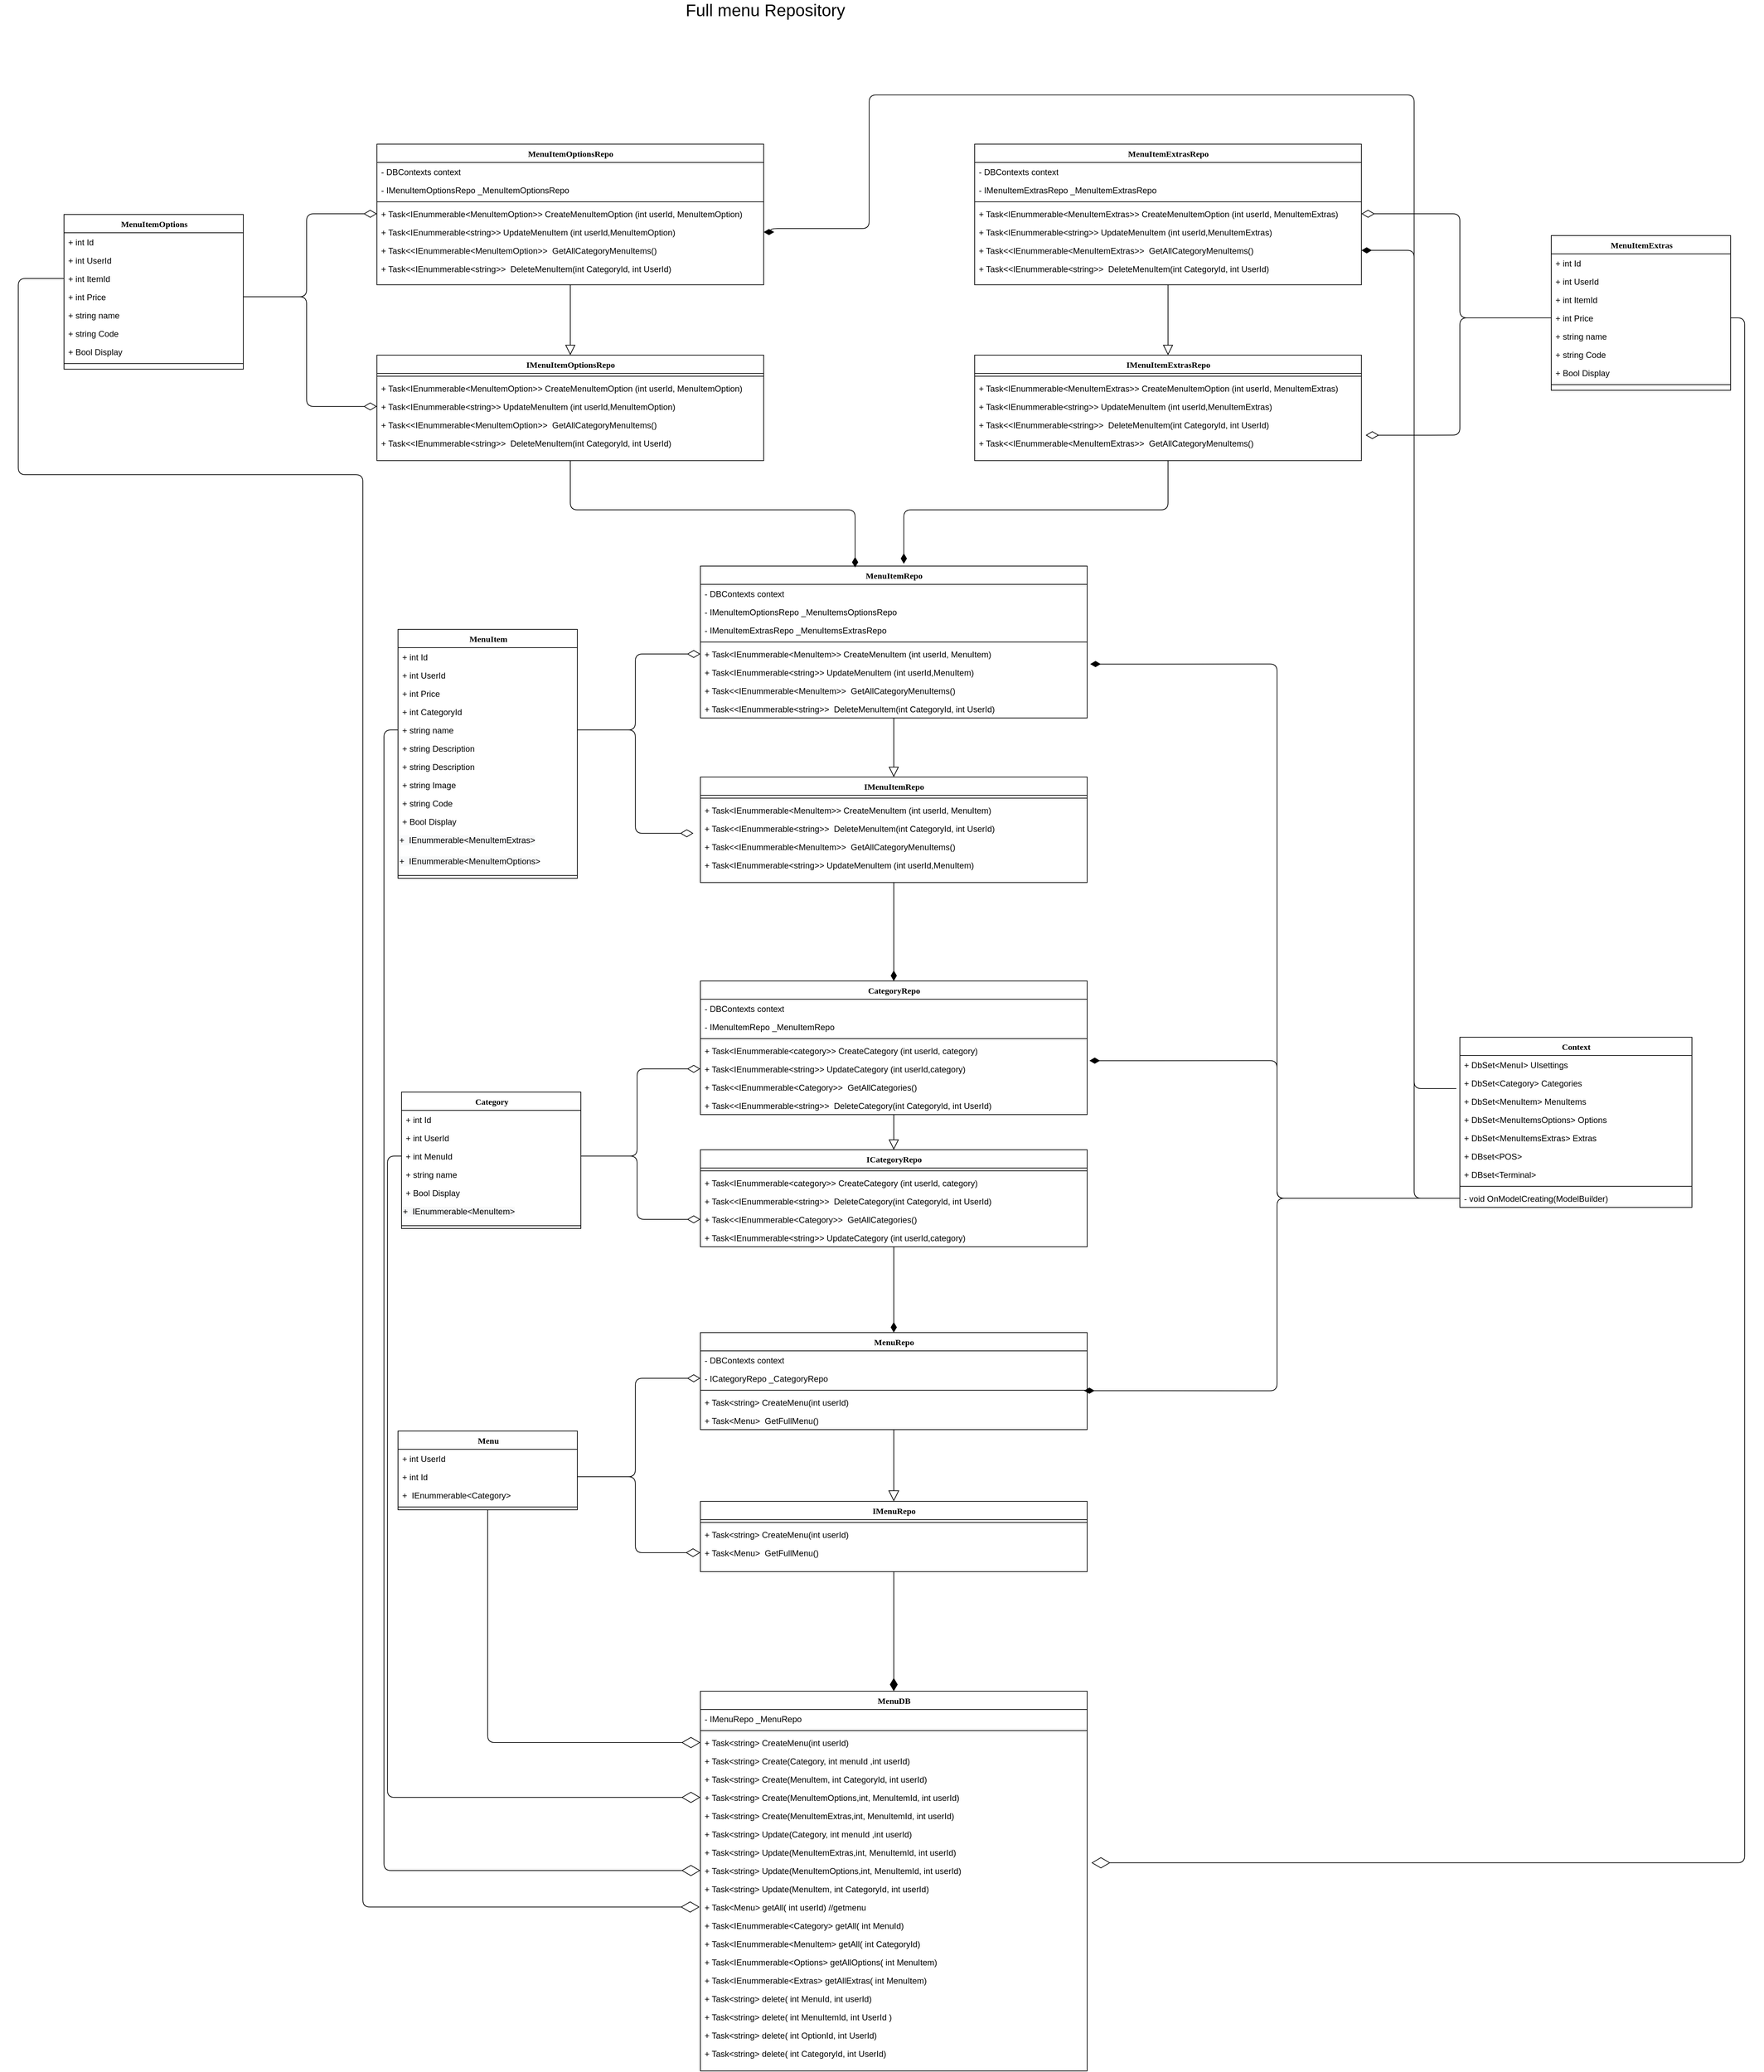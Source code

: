 <mxfile version="14.2.9" type="device"><diagram id="QkI--pBJC4bzssq41QZq" name="Page-1"><mxGraphModel dx="3220" dy="3443" grid="1" gridSize="10" guides="1" tooltips="1" connect="1" arrows="1" fold="1" page="1" pageScale="1" pageWidth="850" pageHeight="1100" math="0" shadow="0"><root><mxCell id="0"/><mxCell id="1" parent="0"/><mxCell id="noM06Llarw8SXuktYtZB-41" value="&lt;font style=&quot;font-size: 24px&quot;&gt;Full menu Repository&lt;br&gt;&lt;/font&gt;" style="text;html=1;strokeColor=none;fillColor=none;align=center;verticalAlign=middle;whiteSpace=wrap;rounded=0;" vertex="1" parent="1"><mxGeometry x="400" y="-2050" width="305" height="20" as="geometry"/></mxCell><mxCell id="noM06Llarw8SXuktYtZB-774" style="edgeStyle=orthogonalEdgeStyle;rounded=0;orthogonalLoop=1;jettySize=auto;html=1;exitX=0.5;exitY=0;exitDx=0;exitDy=0;entryX=0.5;entryY=1;entryDx=0;entryDy=0;startArrow=block;startFill=0;endArrow=none;endFill=0;startSize=13;" edge="1" parent="1" source="noM06Llarw8SXuktYtZB-776" target="noM06Llarw8SXuktYtZB-790"><mxGeometry relative="1" as="geometry"/></mxCell><mxCell id="noM06Llarw8SXuktYtZB-775" style="edgeStyle=orthogonalEdgeStyle;rounded=1;orthogonalLoop=1;jettySize=auto;html=1;exitX=0.5;exitY=1;exitDx=0;exitDy=0;entryX=0.5;entryY=0;entryDx=0;entryDy=0;startArrow=none;startFill=0;startSize=13;endArrow=diamondThin;endFill=1;endSize=16;" edge="1" parent="1" source="noM06Llarw8SXuktYtZB-776" target="noM06Llarw8SXuktYtZB-922"><mxGeometry relative="1" as="geometry"/></mxCell><mxCell id="noM06Llarw8SXuktYtZB-776" value="IMenuRepo" style="swimlane;html=1;fontStyle=1;align=center;verticalAlign=top;childLayout=stackLayout;horizontal=1;startSize=26;horizontalStack=0;resizeParent=1;resizeLast=0;collapsible=1;marginBottom=0;swimlaneFillColor=#ffffff;rounded=0;shadow=0;comic=0;labelBackgroundColor=none;strokeWidth=1;fillColor=none;fontFamily=Verdana;fontSize=12" vertex="1" parent="1"><mxGeometry x="460" y="80" width="550" height="100" as="geometry"/></mxCell><mxCell id="noM06Llarw8SXuktYtZB-777" value="" style="line;html=1;strokeWidth=1;fillColor=none;align=left;verticalAlign=middle;spacingTop=-1;spacingLeft=3;spacingRight=3;rotatable=0;labelPosition=right;points=[];portConstraint=eastwest;" vertex="1" parent="noM06Llarw8SXuktYtZB-776"><mxGeometry y="26" width="550" height="8" as="geometry"/></mxCell><mxCell id="noM06Llarw8SXuktYtZB-778" value="+ Task&amp;lt;string&amp;gt; CreateMenu(int userId)" style="text;html=1;strokeColor=none;fillColor=none;align=left;verticalAlign=top;spacingLeft=4;spacingRight=4;whiteSpace=wrap;overflow=hidden;rotatable=0;points=[[0,0.5],[1,0.5]];portConstraint=eastwest;" vertex="1" parent="noM06Llarw8SXuktYtZB-776"><mxGeometry y="34" width="550" height="26" as="geometry"/></mxCell><mxCell id="noM06Llarw8SXuktYtZB-779" value="+ Task&amp;lt;Menu&amp;gt;&amp;nbsp; GetFullMenu()" style="text;html=1;strokeColor=none;fillColor=none;align=left;verticalAlign=top;spacingLeft=4;spacingRight=4;whiteSpace=wrap;overflow=hidden;rotatable=0;points=[[0,0.5],[1,0.5]];portConstraint=eastwest;" vertex="1" parent="noM06Llarw8SXuktYtZB-776"><mxGeometry y="60" width="550" height="26" as="geometry"/></mxCell><mxCell id="noM06Llarw8SXuktYtZB-780" value="Context" style="swimlane;html=1;fontStyle=1;align=center;verticalAlign=top;childLayout=stackLayout;horizontal=1;startSize=26;horizontalStack=0;resizeParent=1;resizeLast=0;collapsible=1;marginBottom=0;swimlaneFillColor=#ffffff;rounded=0;shadow=0;comic=0;labelBackgroundColor=none;strokeWidth=1;fillColor=none;fontFamily=Verdana;fontSize=12" vertex="1" parent="1"><mxGeometry x="1540" y="-580" width="330" height="242" as="geometry"/></mxCell><mxCell id="noM06Llarw8SXuktYtZB-781" value="+&amp;nbsp;DbSet&amp;lt;MenuI&amp;gt; UIsettings" style="text;html=1;strokeColor=none;fillColor=none;align=left;verticalAlign=top;spacingLeft=4;spacingRight=4;whiteSpace=wrap;overflow=hidden;rotatable=0;points=[[0,0.5],[1,0.5]];portConstraint=eastwest;" vertex="1" parent="noM06Llarw8SXuktYtZB-780"><mxGeometry y="26" width="330" height="26" as="geometry"/></mxCell><mxCell id="noM06Llarw8SXuktYtZB-782" value="+&amp;nbsp;DbSet&amp;lt;Category&amp;gt; Categories" style="text;html=1;strokeColor=none;fillColor=none;align=left;verticalAlign=top;spacingLeft=4;spacingRight=4;whiteSpace=wrap;overflow=hidden;rotatable=0;points=[[0,0.5],[1,0.5]];portConstraint=eastwest;" vertex="1" parent="noM06Llarw8SXuktYtZB-780"><mxGeometry y="52" width="330" height="26" as="geometry"/></mxCell><mxCell id="noM06Llarw8SXuktYtZB-783" value="+&amp;nbsp;DbSet&amp;lt;MenuItem&amp;gt; MenuItems" style="text;html=1;strokeColor=none;fillColor=none;align=left;verticalAlign=top;spacingLeft=4;spacingRight=4;whiteSpace=wrap;overflow=hidden;rotatable=0;points=[[0,0.5],[1,0.5]];portConstraint=eastwest;" vertex="1" parent="noM06Llarw8SXuktYtZB-780"><mxGeometry y="78" width="330" height="26" as="geometry"/></mxCell><mxCell id="noM06Llarw8SXuktYtZB-784" value="+&amp;nbsp;DbSet&amp;lt;MenuItemsOptions&amp;gt; Options" style="text;html=1;strokeColor=none;fillColor=none;align=left;verticalAlign=top;spacingLeft=4;spacingRight=4;whiteSpace=wrap;overflow=hidden;rotatable=0;points=[[0,0.5],[1,0.5]];portConstraint=eastwest;" vertex="1" parent="noM06Llarw8SXuktYtZB-780"><mxGeometry y="104" width="330" height="26" as="geometry"/></mxCell><mxCell id="noM06Llarw8SXuktYtZB-785" value="+&amp;nbsp;DbSet&amp;lt;MenuItemsExtras&amp;gt; Extras" style="text;html=1;strokeColor=none;fillColor=none;align=left;verticalAlign=top;spacingLeft=4;spacingRight=4;whiteSpace=wrap;overflow=hidden;rotatable=0;points=[[0,0.5],[1,0.5]];portConstraint=eastwest;" vertex="1" parent="noM06Llarw8SXuktYtZB-780"><mxGeometry y="130" width="330" height="26" as="geometry"/></mxCell><mxCell id="noM06Llarw8SXuktYtZB-786" value="+ DBset&lt;POS&gt;" style="text;align=left;verticalAlign=top;spacingLeft=4;spacingRight=4;overflow=hidden;rotatable=0;points=[[0,0.5],[1,0.5]];portConstraint=eastwest;rounded=0;shadow=0;html=0;" vertex="1" parent="noM06Llarw8SXuktYtZB-780"><mxGeometry y="156" width="330" height="26" as="geometry"/></mxCell><mxCell id="noM06Llarw8SXuktYtZB-787" value="+ DBset&lt;Terminal&gt;" style="text;align=left;verticalAlign=top;spacingLeft=4;spacingRight=4;overflow=hidden;rotatable=0;points=[[0,0.5],[1,0.5]];portConstraint=eastwest;rounded=0;shadow=0;html=0;" vertex="1" parent="noM06Llarw8SXuktYtZB-780"><mxGeometry y="182" width="330" height="26" as="geometry"/></mxCell><mxCell id="noM06Llarw8SXuktYtZB-788" value="" style="line;html=1;strokeWidth=1;fillColor=none;align=left;verticalAlign=middle;spacingTop=-1;spacingLeft=3;spacingRight=3;rotatable=0;labelPosition=right;points=[];portConstraint=eastwest;" vertex="1" parent="noM06Llarw8SXuktYtZB-780"><mxGeometry y="208" width="330" height="8" as="geometry"/></mxCell><mxCell id="noM06Llarw8SXuktYtZB-789" value="- void OnModelCreating(ModelBuilder)" style="text;html=1;strokeColor=none;fillColor=none;align=left;verticalAlign=top;spacingLeft=4;spacingRight=4;whiteSpace=wrap;overflow=hidden;rotatable=0;points=[[0,0.5],[1,0.5]];portConstraint=eastwest;" vertex="1" parent="noM06Llarw8SXuktYtZB-780"><mxGeometry y="216" width="330" height="26" as="geometry"/></mxCell><mxCell id="noM06Llarw8SXuktYtZB-790" value="MenuRepo" style="swimlane;html=1;fontStyle=1;align=center;verticalAlign=top;childLayout=stackLayout;horizontal=1;startSize=26;horizontalStack=0;resizeParent=1;resizeLast=0;collapsible=1;marginBottom=0;swimlaneFillColor=#ffffff;rounded=0;shadow=0;comic=0;labelBackgroundColor=none;strokeWidth=1;fillColor=none;fontFamily=Verdana;fontSize=12" vertex="1" parent="1"><mxGeometry x="460" y="-160" width="550" height="138" as="geometry"/></mxCell><mxCell id="noM06Llarw8SXuktYtZB-791" value="- DBContexts context&lt;br&gt;" style="text;html=1;strokeColor=none;fillColor=none;align=left;verticalAlign=top;spacingLeft=4;spacingRight=4;whiteSpace=wrap;overflow=hidden;rotatable=0;points=[[0,0.5],[1,0.5]];portConstraint=eastwest;" vertex="1" parent="noM06Llarw8SXuktYtZB-790"><mxGeometry y="26" width="550" height="26" as="geometry"/></mxCell><mxCell id="noM06Llarw8SXuktYtZB-792" value="&lt;div style=&quot;text-align: center&quot;&gt;- ICategoryRepo _CategoryRepo&lt;/div&gt;" style="text;html=1;strokeColor=none;fillColor=none;align=left;verticalAlign=top;spacingLeft=4;spacingRight=4;whiteSpace=wrap;overflow=hidden;rotatable=0;points=[[0,0.5],[1,0.5]];portConstraint=eastwest;" vertex="1" parent="noM06Llarw8SXuktYtZB-790"><mxGeometry y="52" width="550" height="26" as="geometry"/></mxCell><mxCell id="noM06Llarw8SXuktYtZB-793" value="" style="line;html=1;strokeWidth=1;fillColor=none;align=left;verticalAlign=middle;spacingTop=-1;spacingLeft=3;spacingRight=3;rotatable=0;labelPosition=right;points=[];portConstraint=eastwest;" vertex="1" parent="noM06Llarw8SXuktYtZB-790"><mxGeometry y="78" width="550" height="8" as="geometry"/></mxCell><mxCell id="noM06Llarw8SXuktYtZB-794" value="+ Task&amp;lt;string&amp;gt; CreateMenu(int userId)" style="text;html=1;strokeColor=none;fillColor=none;align=left;verticalAlign=top;spacingLeft=4;spacingRight=4;whiteSpace=wrap;overflow=hidden;rotatable=0;points=[[0,0.5],[1,0.5]];portConstraint=eastwest;" vertex="1" parent="noM06Llarw8SXuktYtZB-790"><mxGeometry y="86" width="550" height="26" as="geometry"/></mxCell><mxCell id="noM06Llarw8SXuktYtZB-795" value="+ Task&amp;lt;Menu&amp;gt;&amp;nbsp; GetFullMenu()" style="text;html=1;strokeColor=none;fillColor=none;align=left;verticalAlign=top;spacingLeft=4;spacingRight=4;whiteSpace=wrap;overflow=hidden;rotatable=0;points=[[0,0.5],[1,0.5]];portConstraint=eastwest;" vertex="1" parent="noM06Llarw8SXuktYtZB-790"><mxGeometry y="112" width="550" height="26" as="geometry"/></mxCell><mxCell id="noM06Llarw8SXuktYtZB-796" style="edgeStyle=orthogonalEdgeStyle;rounded=0;orthogonalLoop=1;jettySize=auto;html=1;exitX=0.5;exitY=1;exitDx=0;exitDy=0;entryX=0.5;entryY=0;entryDx=0;entryDy=0;startArrow=none;startFill=0;startSize=13;endArrow=diamondThin;endFill=1;endSize=12;" edge="1" parent="1" source="noM06Llarw8SXuktYtZB-797" target="noM06Llarw8SXuktYtZB-790"><mxGeometry relative="1" as="geometry"/></mxCell><mxCell id="noM06Llarw8SXuktYtZB-797" value="ICategoryRepo" style="swimlane;html=1;fontStyle=1;align=center;verticalAlign=top;childLayout=stackLayout;horizontal=1;startSize=26;horizontalStack=0;resizeParent=1;resizeLast=0;collapsible=1;marginBottom=0;swimlaneFillColor=#ffffff;rounded=0;shadow=0;comic=0;labelBackgroundColor=none;strokeWidth=1;fillColor=none;fontFamily=Verdana;fontSize=12" vertex="1" parent="1"><mxGeometry x="460" y="-420" width="550" height="138" as="geometry"/></mxCell><mxCell id="noM06Llarw8SXuktYtZB-798" value="" style="line;html=1;strokeWidth=1;fillColor=none;align=left;verticalAlign=middle;spacingTop=-1;spacingLeft=3;spacingRight=3;rotatable=0;labelPosition=right;points=[];portConstraint=eastwest;" vertex="1" parent="noM06Llarw8SXuktYtZB-797"><mxGeometry y="26" width="550" height="8" as="geometry"/></mxCell><mxCell id="noM06Llarw8SXuktYtZB-799" value="+ Task&amp;lt;IEnummerable&amp;lt;category&amp;gt;&amp;gt; CreateCategory (int userId, category)" style="text;html=1;strokeColor=none;fillColor=none;align=left;verticalAlign=top;spacingLeft=4;spacingRight=4;whiteSpace=wrap;overflow=hidden;rotatable=0;points=[[0,0.5],[1,0.5]];portConstraint=eastwest;" vertex="1" parent="noM06Llarw8SXuktYtZB-797"><mxGeometry y="34" width="550" height="26" as="geometry"/></mxCell><mxCell id="noM06Llarw8SXuktYtZB-800" value="+ Task&amp;lt;&amp;lt;IEnummerable&amp;lt;string&amp;gt;&amp;gt;&amp;nbsp; DeleteCategory(int CategoryId, int UserId)" style="text;html=1;strokeColor=none;fillColor=none;align=left;verticalAlign=top;spacingLeft=4;spacingRight=4;whiteSpace=wrap;overflow=hidden;rotatable=0;points=[[0,0.5],[1,0.5]];portConstraint=eastwest;" vertex="1" parent="noM06Llarw8SXuktYtZB-797"><mxGeometry y="60" width="550" height="26" as="geometry"/></mxCell><mxCell id="noM06Llarw8SXuktYtZB-801" value="+ Task&amp;lt;&amp;lt;IEnummerable&amp;lt;Category&amp;gt;&amp;gt;&amp;nbsp; GetAllCategories()" style="text;html=1;strokeColor=none;fillColor=none;align=left;verticalAlign=top;spacingLeft=4;spacingRight=4;whiteSpace=wrap;overflow=hidden;rotatable=0;points=[[0,0.5],[1,0.5]];portConstraint=eastwest;" vertex="1" parent="noM06Llarw8SXuktYtZB-797"><mxGeometry y="86" width="550" height="26" as="geometry"/></mxCell><mxCell id="noM06Llarw8SXuktYtZB-802" value="+ Task&amp;lt;IEnummerable&amp;lt;string&amp;gt;&amp;gt; UpdateCategory (int userId,category)" style="text;html=1;strokeColor=none;fillColor=none;align=left;verticalAlign=top;spacingLeft=4;spacingRight=4;whiteSpace=wrap;overflow=hidden;rotatable=0;points=[[0,0.5],[1,0.5]];portConstraint=eastwest;" vertex="1" parent="noM06Llarw8SXuktYtZB-797"><mxGeometry y="112" width="550" height="26" as="geometry"/></mxCell><mxCell id="noM06Llarw8SXuktYtZB-803" style="edgeStyle=orthogonalEdgeStyle;rounded=0;orthogonalLoop=1;jettySize=auto;html=1;exitX=0.5;exitY=1;exitDx=0;exitDy=0;entryX=0.5;entryY=0;entryDx=0;entryDy=0;endArrow=block;endFill=0;endSize=12;" edge="1" parent="1" source="noM06Llarw8SXuktYtZB-804" target="noM06Llarw8SXuktYtZB-797"><mxGeometry relative="1" as="geometry"/></mxCell><mxCell id="noM06Llarw8SXuktYtZB-804" value="CategoryRepo" style="swimlane;html=1;fontStyle=1;align=center;verticalAlign=top;childLayout=stackLayout;horizontal=1;startSize=26;horizontalStack=0;resizeParent=1;resizeLast=0;collapsible=1;marginBottom=0;swimlaneFillColor=#ffffff;rounded=0;shadow=0;comic=0;labelBackgroundColor=none;strokeWidth=1;fillColor=none;fontFamily=Verdana;fontSize=12" vertex="1" parent="1"><mxGeometry x="460" y="-660" width="550" height="190" as="geometry"/></mxCell><mxCell id="noM06Llarw8SXuktYtZB-805" value="- DBContexts context&lt;br&gt;" style="text;html=1;strokeColor=none;fillColor=none;align=left;verticalAlign=top;spacingLeft=4;spacingRight=4;whiteSpace=wrap;overflow=hidden;rotatable=0;points=[[0,0.5],[1,0.5]];portConstraint=eastwest;" vertex="1" parent="noM06Llarw8SXuktYtZB-804"><mxGeometry y="26" width="550" height="26" as="geometry"/></mxCell><mxCell id="noM06Llarw8SXuktYtZB-806" value="- IMenuItemRepo _MenuItemRepo" style="text;html=1;strokeColor=none;fillColor=none;align=left;verticalAlign=top;spacingLeft=4;spacingRight=4;whiteSpace=wrap;overflow=hidden;rotatable=0;points=[[0,0.5],[1,0.5]];portConstraint=eastwest;" vertex="1" parent="noM06Llarw8SXuktYtZB-804"><mxGeometry y="52" width="550" height="26" as="geometry"/></mxCell><mxCell id="noM06Llarw8SXuktYtZB-807" value="" style="line;html=1;strokeWidth=1;fillColor=none;align=left;verticalAlign=middle;spacingTop=-1;spacingLeft=3;spacingRight=3;rotatable=0;labelPosition=right;points=[];portConstraint=eastwest;" vertex="1" parent="noM06Llarw8SXuktYtZB-804"><mxGeometry y="78" width="550" height="8" as="geometry"/></mxCell><mxCell id="noM06Llarw8SXuktYtZB-808" value="+ Task&amp;lt;IEnummerable&amp;lt;category&amp;gt;&amp;gt; CreateCategory (int userId, category)" style="text;html=1;strokeColor=none;fillColor=none;align=left;verticalAlign=top;spacingLeft=4;spacingRight=4;whiteSpace=wrap;overflow=hidden;rotatable=0;points=[[0,0.5],[1,0.5]];portConstraint=eastwest;" vertex="1" parent="noM06Llarw8SXuktYtZB-804"><mxGeometry y="86" width="550" height="26" as="geometry"/></mxCell><mxCell id="noM06Llarw8SXuktYtZB-809" value="+ Task&amp;lt;IEnummerable&amp;lt;string&amp;gt;&amp;gt; UpdateCategory (int userId,category)" style="text;html=1;strokeColor=none;fillColor=none;align=left;verticalAlign=top;spacingLeft=4;spacingRight=4;whiteSpace=wrap;overflow=hidden;rotatable=0;points=[[0,0.5],[1,0.5]];portConstraint=eastwest;" vertex="1" parent="noM06Llarw8SXuktYtZB-804"><mxGeometry y="112" width="550" height="26" as="geometry"/></mxCell><mxCell id="noM06Llarw8SXuktYtZB-810" value="+ Task&amp;lt;&amp;lt;IEnummerable&amp;lt;Category&amp;gt;&amp;gt;&amp;nbsp; GetAllCategories()" style="text;html=1;strokeColor=none;fillColor=none;align=left;verticalAlign=top;spacingLeft=4;spacingRight=4;whiteSpace=wrap;overflow=hidden;rotatable=0;points=[[0,0.5],[1,0.5]];portConstraint=eastwest;" vertex="1" parent="noM06Llarw8SXuktYtZB-804"><mxGeometry y="138" width="550" height="26" as="geometry"/></mxCell><mxCell id="noM06Llarw8SXuktYtZB-811" value="+ Task&amp;lt;&amp;lt;IEnummerable&amp;lt;string&amp;gt;&amp;gt;&amp;nbsp; DeleteCategory(int CategoryId, int UserId)" style="text;html=1;strokeColor=none;fillColor=none;align=left;verticalAlign=top;spacingLeft=4;spacingRight=4;whiteSpace=wrap;overflow=hidden;rotatable=0;points=[[0,0.5],[1,0.5]];portConstraint=eastwest;" vertex="1" parent="noM06Llarw8SXuktYtZB-804"><mxGeometry y="164" width="550" height="26" as="geometry"/></mxCell><mxCell id="noM06Llarw8SXuktYtZB-812" style="edgeStyle=orthogonalEdgeStyle;rounded=0;orthogonalLoop=1;jettySize=auto;html=1;exitX=0.5;exitY=1;exitDx=0;exitDy=0;entryX=0.5;entryY=0;entryDx=0;entryDy=0;startArrow=none;startFill=0;startSize=13;endArrow=diamondThin;endFill=1;endSize=12;" edge="1" parent="1" source="noM06Llarw8SXuktYtZB-813" target="noM06Llarw8SXuktYtZB-804"><mxGeometry relative="1" as="geometry"/></mxCell><mxCell id="noM06Llarw8SXuktYtZB-813" value="IMenuItemRepo" style="swimlane;html=1;fontStyle=1;align=center;verticalAlign=top;childLayout=stackLayout;horizontal=1;startSize=26;horizontalStack=0;resizeParent=1;resizeLast=0;collapsible=1;marginBottom=0;swimlaneFillColor=#ffffff;rounded=0;shadow=0;comic=0;labelBackgroundColor=none;strokeWidth=1;fillColor=none;fontFamily=Verdana;fontSize=12" vertex="1" parent="1"><mxGeometry x="460" y="-950" width="550" height="150" as="geometry"/></mxCell><mxCell id="noM06Llarw8SXuktYtZB-814" value="" style="line;html=1;strokeWidth=1;fillColor=none;align=left;verticalAlign=middle;spacingTop=-1;spacingLeft=3;spacingRight=3;rotatable=0;labelPosition=right;points=[];portConstraint=eastwest;" vertex="1" parent="noM06Llarw8SXuktYtZB-813"><mxGeometry y="26" width="550" height="8" as="geometry"/></mxCell><mxCell id="noM06Llarw8SXuktYtZB-815" value="+ Task&amp;lt;IEnummerable&amp;lt;MenuItem&amp;gt;&amp;gt; CreateMenuItem (int userId, MenuItem)" style="text;html=1;strokeColor=none;fillColor=none;align=left;verticalAlign=top;spacingLeft=4;spacingRight=4;whiteSpace=wrap;overflow=hidden;rotatable=0;points=[[0,0.5],[1,0.5]];portConstraint=eastwest;" vertex="1" parent="noM06Llarw8SXuktYtZB-813"><mxGeometry y="34" width="550" height="26" as="geometry"/></mxCell><mxCell id="noM06Llarw8SXuktYtZB-816" value="+ Task&amp;lt;&amp;lt;IEnummerable&amp;lt;string&amp;gt;&amp;gt;&amp;nbsp; DeleteMenuItem(int CategoryId, int UserId)" style="text;html=1;strokeColor=none;fillColor=none;align=left;verticalAlign=top;spacingLeft=4;spacingRight=4;whiteSpace=wrap;overflow=hidden;rotatable=0;points=[[0,0.5],[1,0.5]];portConstraint=eastwest;" vertex="1" parent="noM06Llarw8SXuktYtZB-813"><mxGeometry y="60" width="550" height="26" as="geometry"/></mxCell><mxCell id="noM06Llarw8SXuktYtZB-817" value="+ Task&amp;lt;&amp;lt;IEnummerable&amp;lt;MenuItem&amp;gt;&amp;gt;&amp;nbsp; GetAllCategoryMenuItems()" style="text;html=1;strokeColor=none;fillColor=none;align=left;verticalAlign=top;spacingLeft=4;spacingRight=4;whiteSpace=wrap;overflow=hidden;rotatable=0;points=[[0,0.5],[1,0.5]];portConstraint=eastwest;" vertex="1" parent="noM06Llarw8SXuktYtZB-813"><mxGeometry y="86" width="550" height="26" as="geometry"/></mxCell><mxCell id="noM06Llarw8SXuktYtZB-818" value="+ Task&amp;lt;IEnummerable&amp;lt;string&amp;gt;&amp;gt; UpdateMenuItem (int userId,MenuItem)" style="text;html=1;strokeColor=none;fillColor=none;align=left;verticalAlign=top;spacingLeft=4;spacingRight=4;whiteSpace=wrap;overflow=hidden;rotatable=0;points=[[0,0.5],[1,0.5]];portConstraint=eastwest;" vertex="1" parent="noM06Llarw8SXuktYtZB-813"><mxGeometry y="112" width="550" height="26" as="geometry"/></mxCell><mxCell id="noM06Llarw8SXuktYtZB-819" style="edgeStyle=orthogonalEdgeStyle;rounded=0;orthogonalLoop=1;jettySize=auto;html=1;exitX=0.5;exitY=1;exitDx=0;exitDy=0;entryX=0.5;entryY=0;entryDx=0;entryDy=0;startArrow=none;startFill=0;startSize=13;endArrow=block;endFill=0;endSize=12;" edge="1" parent="1" source="noM06Llarw8SXuktYtZB-820" target="noM06Llarw8SXuktYtZB-813"><mxGeometry relative="1" as="geometry"/></mxCell><mxCell id="noM06Llarw8SXuktYtZB-820" value="MenuItemRepo" style="swimlane;html=1;fontStyle=1;align=center;verticalAlign=top;childLayout=stackLayout;horizontal=1;startSize=26;horizontalStack=0;resizeParent=1;resizeLast=0;collapsible=1;marginBottom=0;swimlaneFillColor=#ffffff;rounded=0;shadow=0;comic=0;labelBackgroundColor=none;strokeWidth=1;fillColor=none;fontFamily=Verdana;fontSize=12" vertex="1" parent="1"><mxGeometry x="460" y="-1250" width="550" height="216" as="geometry"/></mxCell><mxCell id="noM06Llarw8SXuktYtZB-821" value="- DBContexts context&lt;br&gt;" style="text;html=1;strokeColor=none;fillColor=none;align=left;verticalAlign=top;spacingLeft=4;spacingRight=4;whiteSpace=wrap;overflow=hidden;rotatable=0;points=[[0,0.5],[1,0.5]];portConstraint=eastwest;" vertex="1" parent="noM06Llarw8SXuktYtZB-820"><mxGeometry y="26" width="550" height="26" as="geometry"/></mxCell><mxCell id="noM06Llarw8SXuktYtZB-822" value="- IMenuItemOptionsRepo _MenuItemsOptionsRepo" style="text;html=1;strokeColor=none;fillColor=none;align=left;verticalAlign=top;spacingLeft=4;spacingRight=4;whiteSpace=wrap;overflow=hidden;rotatable=0;points=[[0,0.5],[1,0.5]];portConstraint=eastwest;" vertex="1" parent="noM06Llarw8SXuktYtZB-820"><mxGeometry y="52" width="550" height="26" as="geometry"/></mxCell><mxCell id="noM06Llarw8SXuktYtZB-823" value="- IMenuItemExtrasRepo _MenuItemsExtrasRepo" style="text;html=1;strokeColor=none;fillColor=none;align=left;verticalAlign=top;spacingLeft=4;spacingRight=4;whiteSpace=wrap;overflow=hidden;rotatable=0;points=[[0,0.5],[1,0.5]];portConstraint=eastwest;" vertex="1" parent="noM06Llarw8SXuktYtZB-820"><mxGeometry y="78" width="550" height="26" as="geometry"/></mxCell><mxCell id="noM06Llarw8SXuktYtZB-824" value="" style="line;html=1;strokeWidth=1;fillColor=none;align=left;verticalAlign=middle;spacingTop=-1;spacingLeft=3;spacingRight=3;rotatable=0;labelPosition=right;points=[];portConstraint=eastwest;" vertex="1" parent="noM06Llarw8SXuktYtZB-820"><mxGeometry y="104" width="550" height="8" as="geometry"/></mxCell><mxCell id="noM06Llarw8SXuktYtZB-825" value="+ Task&amp;lt;IEnummerable&amp;lt;MenuItem&amp;gt;&amp;gt; CreateMenuItem (int userId, MenuItem)" style="text;html=1;strokeColor=none;fillColor=none;align=left;verticalAlign=top;spacingLeft=4;spacingRight=4;whiteSpace=wrap;overflow=hidden;rotatable=0;points=[[0,0.5],[1,0.5]];portConstraint=eastwest;" vertex="1" parent="noM06Llarw8SXuktYtZB-820"><mxGeometry y="112" width="550" height="26" as="geometry"/></mxCell><mxCell id="noM06Llarw8SXuktYtZB-826" value="+ Task&amp;lt;IEnummerable&amp;lt;string&amp;gt;&amp;gt; UpdateMenuItem (int userId,MenuItem)" style="text;html=1;strokeColor=none;fillColor=none;align=left;verticalAlign=top;spacingLeft=4;spacingRight=4;whiteSpace=wrap;overflow=hidden;rotatable=0;points=[[0,0.5],[1,0.5]];portConstraint=eastwest;" vertex="1" parent="noM06Llarw8SXuktYtZB-820"><mxGeometry y="138" width="550" height="26" as="geometry"/></mxCell><mxCell id="noM06Llarw8SXuktYtZB-827" value="+ Task&amp;lt;&amp;lt;IEnummerable&amp;lt;MenuItem&amp;gt;&amp;gt;&amp;nbsp; GetAllCategoryMenuItems()" style="text;html=1;strokeColor=none;fillColor=none;align=left;verticalAlign=top;spacingLeft=4;spacingRight=4;whiteSpace=wrap;overflow=hidden;rotatable=0;points=[[0,0.5],[1,0.5]];portConstraint=eastwest;" vertex="1" parent="noM06Llarw8SXuktYtZB-820"><mxGeometry y="164" width="550" height="26" as="geometry"/></mxCell><mxCell id="noM06Llarw8SXuktYtZB-828" value="+ Task&amp;lt;&amp;lt;IEnummerable&amp;lt;string&amp;gt;&amp;gt;&amp;nbsp; DeleteMenuItem(int CategoryId, int UserId)" style="text;html=1;strokeColor=none;fillColor=none;align=left;verticalAlign=top;spacingLeft=4;spacingRight=4;whiteSpace=wrap;overflow=hidden;rotatable=0;points=[[0,0.5],[1,0.5]];portConstraint=eastwest;" vertex="1" parent="noM06Llarw8SXuktYtZB-820"><mxGeometry y="190" width="550" height="26" as="geometry"/></mxCell><mxCell id="noM06Llarw8SXuktYtZB-829" style="edgeStyle=orthogonalEdgeStyle;rounded=1;orthogonalLoop=1;jettySize=auto;html=1;exitX=0.5;exitY=1;exitDx=0;exitDy=0;startArrow=none;startFill=0;startSize=13;endArrow=diamondThin;endFill=1;endSize=12;entryX=0.4;entryY=0.009;entryDx=0;entryDy=0;entryPerimeter=0;" edge="1" parent="1" source="noM06Llarw8SXuktYtZB-830" target="noM06Llarw8SXuktYtZB-820"><mxGeometry relative="1" as="geometry"><mxPoint x="730" y="-1250" as="targetPoint"/></mxGeometry></mxCell><mxCell id="noM06Llarw8SXuktYtZB-830" value="IMenuItemOptionsRepo" style="swimlane;html=1;fontStyle=1;align=center;verticalAlign=top;childLayout=stackLayout;horizontal=1;startSize=26;horizontalStack=0;resizeParent=1;resizeLast=0;collapsible=1;marginBottom=0;swimlaneFillColor=#ffffff;rounded=0;shadow=0;comic=0;labelBackgroundColor=none;strokeWidth=1;fillColor=none;fontFamily=Verdana;fontSize=12" vertex="1" parent="1"><mxGeometry y="-1550" width="550" height="150" as="geometry"/></mxCell><mxCell id="noM06Llarw8SXuktYtZB-831" value="" style="line;html=1;strokeWidth=1;fillColor=none;align=left;verticalAlign=middle;spacingTop=-1;spacingLeft=3;spacingRight=3;rotatable=0;labelPosition=right;points=[];portConstraint=eastwest;" vertex="1" parent="noM06Llarw8SXuktYtZB-830"><mxGeometry y="26" width="550" height="8" as="geometry"/></mxCell><mxCell id="noM06Llarw8SXuktYtZB-832" value="+ Task&amp;lt;IEnummerable&amp;lt;MenuItemOption&amp;gt;&amp;gt; CreateMenuItemOption (int userId, MenuItemOption)" style="text;html=1;strokeColor=none;fillColor=none;align=left;verticalAlign=top;spacingLeft=4;spacingRight=4;whiteSpace=wrap;overflow=hidden;rotatable=0;points=[[0,0.5],[1,0.5]];portConstraint=eastwest;" vertex="1" parent="noM06Llarw8SXuktYtZB-830"><mxGeometry y="34" width="550" height="26" as="geometry"/></mxCell><mxCell id="noM06Llarw8SXuktYtZB-833" value="+ Task&amp;lt;IEnummerable&amp;lt;string&amp;gt;&amp;gt; UpdateMenuItem (int userId,MenuItemOption)" style="text;html=1;strokeColor=none;fillColor=none;align=left;verticalAlign=top;spacingLeft=4;spacingRight=4;whiteSpace=wrap;overflow=hidden;rotatable=0;points=[[0,0.5],[1,0.5]];portConstraint=eastwest;" vertex="1" parent="noM06Llarw8SXuktYtZB-830"><mxGeometry y="60" width="550" height="26" as="geometry"/></mxCell><mxCell id="noM06Llarw8SXuktYtZB-834" value="+ Task&amp;lt;&amp;lt;IEnummerable&amp;lt;MenuItemOption&amp;gt;&amp;gt;&amp;nbsp; GetAllCategoryMenuItems()" style="text;html=1;strokeColor=none;fillColor=none;align=left;verticalAlign=top;spacingLeft=4;spacingRight=4;whiteSpace=wrap;overflow=hidden;rotatable=0;points=[[0,0.5],[1,0.5]];portConstraint=eastwest;" vertex="1" parent="noM06Llarw8SXuktYtZB-830"><mxGeometry y="86" width="550" height="26" as="geometry"/></mxCell><mxCell id="noM06Llarw8SXuktYtZB-835" value="+ Task&amp;lt;&amp;lt;IEnummerable&amp;lt;string&amp;gt;&amp;gt;&amp;nbsp; DeleteMenuItem(int CategoryId, int UserId)" style="text;html=1;strokeColor=none;fillColor=none;align=left;verticalAlign=top;spacingLeft=4;spacingRight=4;whiteSpace=wrap;overflow=hidden;rotatable=0;points=[[0,0.5],[1,0.5]];portConstraint=eastwest;" vertex="1" parent="noM06Llarw8SXuktYtZB-830"><mxGeometry y="112" width="550" height="26" as="geometry"/></mxCell><mxCell id="noM06Llarw8SXuktYtZB-836" style="edgeStyle=orthogonalEdgeStyle;rounded=0;orthogonalLoop=1;jettySize=auto;html=1;exitX=0.5;exitY=1;exitDx=0;exitDy=0;entryX=0.5;entryY=0;entryDx=0;entryDy=0;startArrow=none;startFill=0;startSize=13;endArrow=block;endFill=0;endSize=12;" edge="1" parent="1" source="noM06Llarw8SXuktYtZB-837" target="noM06Llarw8SXuktYtZB-830"><mxGeometry relative="1" as="geometry"/></mxCell><mxCell id="noM06Llarw8SXuktYtZB-837" value="MenuItemOptionsRepo" style="swimlane;html=1;fontStyle=1;align=center;verticalAlign=top;childLayout=stackLayout;horizontal=1;startSize=26;horizontalStack=0;resizeParent=1;resizeLast=0;collapsible=1;marginBottom=0;swimlaneFillColor=#ffffff;rounded=0;shadow=0;comic=0;labelBackgroundColor=none;strokeWidth=1;fillColor=none;fontFamily=Verdana;fontSize=12" vertex="1" parent="1"><mxGeometry y="-1850" width="550" height="200" as="geometry"/></mxCell><mxCell id="noM06Llarw8SXuktYtZB-838" value="- DBContexts context&lt;br&gt;" style="text;html=1;strokeColor=none;fillColor=none;align=left;verticalAlign=top;spacingLeft=4;spacingRight=4;whiteSpace=wrap;overflow=hidden;rotatable=0;points=[[0,0.5],[1,0.5]];portConstraint=eastwest;" vertex="1" parent="noM06Llarw8SXuktYtZB-837"><mxGeometry y="26" width="550" height="26" as="geometry"/></mxCell><mxCell id="noM06Llarw8SXuktYtZB-839" value="- IMenuItemOptionsRepo _MenuItemOptionsRepo" style="text;html=1;strokeColor=none;fillColor=none;align=left;verticalAlign=top;spacingLeft=4;spacingRight=4;whiteSpace=wrap;overflow=hidden;rotatable=0;points=[[0,0.5],[1,0.5]];portConstraint=eastwest;" vertex="1" parent="noM06Llarw8SXuktYtZB-837"><mxGeometry y="52" width="550" height="26" as="geometry"/></mxCell><mxCell id="noM06Llarw8SXuktYtZB-840" value="" style="line;html=1;strokeWidth=1;fillColor=none;align=left;verticalAlign=middle;spacingTop=-1;spacingLeft=3;spacingRight=3;rotatable=0;labelPosition=right;points=[];portConstraint=eastwest;" vertex="1" parent="noM06Llarw8SXuktYtZB-837"><mxGeometry y="78" width="550" height="8" as="geometry"/></mxCell><mxCell id="noM06Llarw8SXuktYtZB-841" value="+ Task&amp;lt;IEnummerable&amp;lt;MenuItemOption&amp;gt;&amp;gt; CreateMenuItemOption (int userId, MenuItemOption)" style="text;html=1;strokeColor=none;fillColor=none;align=left;verticalAlign=top;spacingLeft=4;spacingRight=4;whiteSpace=wrap;overflow=hidden;rotatable=0;points=[[0,0.5],[1,0.5]];portConstraint=eastwest;" vertex="1" parent="noM06Llarw8SXuktYtZB-837"><mxGeometry y="86" width="550" height="26" as="geometry"/></mxCell><mxCell id="noM06Llarw8SXuktYtZB-842" value="+ Task&amp;lt;IEnummerable&amp;lt;string&amp;gt;&amp;gt; UpdateMenuItem (int userId,MenuItemOption)" style="text;html=1;strokeColor=none;fillColor=none;align=left;verticalAlign=top;spacingLeft=4;spacingRight=4;whiteSpace=wrap;overflow=hidden;rotatable=0;points=[[0,0.5],[1,0.5]];portConstraint=eastwest;" vertex="1" parent="noM06Llarw8SXuktYtZB-837"><mxGeometry y="112" width="550" height="26" as="geometry"/></mxCell><mxCell id="noM06Llarw8SXuktYtZB-843" value="+ Task&amp;lt;&amp;lt;IEnummerable&amp;lt;MenuItemOption&amp;gt;&amp;gt;&amp;nbsp; GetAllCategoryMenuItems()" style="text;html=1;strokeColor=none;fillColor=none;align=left;verticalAlign=top;spacingLeft=4;spacingRight=4;whiteSpace=wrap;overflow=hidden;rotatable=0;points=[[0,0.5],[1,0.5]];portConstraint=eastwest;" vertex="1" parent="noM06Llarw8SXuktYtZB-837"><mxGeometry y="138" width="550" height="26" as="geometry"/></mxCell><mxCell id="noM06Llarw8SXuktYtZB-844" value="+ Task&amp;lt;&amp;lt;IEnummerable&amp;lt;string&amp;gt;&amp;gt;&amp;nbsp; DeleteMenuItem(int CategoryId, int UserId)" style="text;html=1;strokeColor=none;fillColor=none;align=left;verticalAlign=top;spacingLeft=4;spacingRight=4;whiteSpace=wrap;overflow=hidden;rotatable=0;points=[[0,0.5],[1,0.5]];portConstraint=eastwest;" vertex="1" parent="noM06Llarw8SXuktYtZB-837"><mxGeometry y="164" width="550" height="26" as="geometry"/></mxCell><mxCell id="noM06Llarw8SXuktYtZB-845" style="edgeStyle=orthogonalEdgeStyle;rounded=1;orthogonalLoop=1;jettySize=auto;html=1;exitX=0.5;exitY=1;exitDx=0;exitDy=0;entryX=0.526;entryY=-0.015;entryDx=0;entryDy=0;startArrow=none;startFill=0;startSize=13;endArrow=diamondThin;endFill=1;endSize=12;entryPerimeter=0;" edge="1" parent="1" source="noM06Llarw8SXuktYtZB-846" target="noM06Llarw8SXuktYtZB-820"><mxGeometry relative="1" as="geometry"/></mxCell><mxCell id="noM06Llarw8SXuktYtZB-846" value="IMenuItemExtrasRepo" style="swimlane;html=1;fontStyle=1;align=center;verticalAlign=top;childLayout=stackLayout;horizontal=1;startSize=26;horizontalStack=0;resizeParent=1;resizeLast=0;collapsible=1;marginBottom=0;swimlaneFillColor=#ffffff;rounded=0;shadow=0;comic=0;labelBackgroundColor=none;strokeWidth=1;fillColor=none;fontFamily=Verdana;fontSize=12" vertex="1" parent="1"><mxGeometry x="850" y="-1550" width="550" height="150" as="geometry"/></mxCell><mxCell id="noM06Llarw8SXuktYtZB-847" value="" style="line;html=1;strokeWidth=1;fillColor=none;align=left;verticalAlign=middle;spacingTop=-1;spacingLeft=3;spacingRight=3;rotatable=0;labelPosition=right;points=[];portConstraint=eastwest;" vertex="1" parent="noM06Llarw8SXuktYtZB-846"><mxGeometry y="26" width="550" height="8" as="geometry"/></mxCell><mxCell id="noM06Llarw8SXuktYtZB-848" value="+ Task&amp;lt;IEnummerable&amp;lt;MenuItemExtras&amp;gt;&amp;gt; CreateMenuItemOption (int userId, MenuItemExtras)" style="text;html=1;strokeColor=none;fillColor=none;align=left;verticalAlign=top;spacingLeft=4;spacingRight=4;whiteSpace=wrap;overflow=hidden;rotatable=0;points=[[0,0.5],[1,0.5]];portConstraint=eastwest;" vertex="1" parent="noM06Llarw8SXuktYtZB-846"><mxGeometry y="34" width="550" height="26" as="geometry"/></mxCell><mxCell id="noM06Llarw8SXuktYtZB-849" value="+ Task&amp;lt;IEnummerable&amp;lt;string&amp;gt;&amp;gt; UpdateMenuItem (int userId,MenuItemExtras)" style="text;html=1;strokeColor=none;fillColor=none;align=left;verticalAlign=top;spacingLeft=4;spacingRight=4;whiteSpace=wrap;overflow=hidden;rotatable=0;points=[[0,0.5],[1,0.5]];portConstraint=eastwest;" vertex="1" parent="noM06Llarw8SXuktYtZB-846"><mxGeometry y="60" width="550" height="26" as="geometry"/></mxCell><mxCell id="noM06Llarw8SXuktYtZB-850" value="+ Task&amp;lt;&amp;lt;IEnummerable&amp;lt;string&amp;gt;&amp;gt;&amp;nbsp; DeleteMenuItem(int CategoryId, int UserId)" style="text;html=1;strokeColor=none;fillColor=none;align=left;verticalAlign=top;spacingLeft=4;spacingRight=4;whiteSpace=wrap;overflow=hidden;rotatable=0;points=[[0,0.5],[1,0.5]];portConstraint=eastwest;" vertex="1" parent="noM06Llarw8SXuktYtZB-846"><mxGeometry y="86" width="550" height="26" as="geometry"/></mxCell><mxCell id="noM06Llarw8SXuktYtZB-851" value="+ Task&amp;lt;&amp;lt;IEnummerable&amp;lt;MenuItemExtras&amp;gt;&amp;gt;&amp;nbsp; GetAllCategoryMenuItems()" style="text;html=1;strokeColor=none;fillColor=none;align=left;verticalAlign=top;spacingLeft=4;spacingRight=4;whiteSpace=wrap;overflow=hidden;rotatable=0;points=[[0,0.5],[1,0.5]];portConstraint=eastwest;" vertex="1" parent="noM06Llarw8SXuktYtZB-846"><mxGeometry y="112" width="550" height="26" as="geometry"/></mxCell><mxCell id="noM06Llarw8SXuktYtZB-852" style="edgeStyle=orthogonalEdgeStyle;rounded=0;orthogonalLoop=1;jettySize=auto;html=1;exitX=0.5;exitY=1;exitDx=0;exitDy=0;startArrow=none;startFill=0;startSize=13;endArrow=block;endFill=0;endSize=12;" edge="1" parent="1" source="noM06Llarw8SXuktYtZB-853" target="noM06Llarw8SXuktYtZB-846"><mxGeometry relative="1" as="geometry"/></mxCell><mxCell id="noM06Llarw8SXuktYtZB-853" value="MenuItemExtrasRepo" style="swimlane;html=1;fontStyle=1;align=center;verticalAlign=top;childLayout=stackLayout;horizontal=1;startSize=26;horizontalStack=0;resizeParent=1;resizeLast=0;collapsible=1;marginBottom=0;swimlaneFillColor=#ffffff;rounded=0;shadow=0;comic=0;labelBackgroundColor=none;strokeWidth=1;fillColor=none;fontFamily=Verdana;fontSize=12" vertex="1" parent="1"><mxGeometry x="850" y="-1850" width="550" height="200" as="geometry"/></mxCell><mxCell id="noM06Llarw8SXuktYtZB-854" value="- DBContexts context&lt;br&gt;" style="text;html=1;strokeColor=none;fillColor=none;align=left;verticalAlign=top;spacingLeft=4;spacingRight=4;whiteSpace=wrap;overflow=hidden;rotatable=0;points=[[0,0.5],[1,0.5]];portConstraint=eastwest;" vertex="1" parent="noM06Llarw8SXuktYtZB-853"><mxGeometry y="26" width="550" height="26" as="geometry"/></mxCell><mxCell id="noM06Llarw8SXuktYtZB-855" value="- IMenuItemExtrasRepo _MenuItemExtrasRepo" style="text;html=1;strokeColor=none;fillColor=none;align=left;verticalAlign=top;spacingLeft=4;spacingRight=4;whiteSpace=wrap;overflow=hidden;rotatable=0;points=[[0,0.5],[1,0.5]];portConstraint=eastwest;" vertex="1" parent="noM06Llarw8SXuktYtZB-853"><mxGeometry y="52" width="550" height="26" as="geometry"/></mxCell><mxCell id="noM06Llarw8SXuktYtZB-856" value="" style="line;html=1;strokeWidth=1;fillColor=none;align=left;verticalAlign=middle;spacingTop=-1;spacingLeft=3;spacingRight=3;rotatable=0;labelPosition=right;points=[];portConstraint=eastwest;" vertex="1" parent="noM06Llarw8SXuktYtZB-853"><mxGeometry y="78" width="550" height="8" as="geometry"/></mxCell><mxCell id="noM06Llarw8SXuktYtZB-857" value="+ Task&amp;lt;IEnummerable&amp;lt;MenuItemExtras&amp;gt;&amp;gt; CreateMenuItemOption (int userId, MenuItemExtras)" style="text;html=1;strokeColor=none;fillColor=none;align=left;verticalAlign=top;spacingLeft=4;spacingRight=4;whiteSpace=wrap;overflow=hidden;rotatable=0;points=[[0,0.5],[1,0.5]];portConstraint=eastwest;" vertex="1" parent="noM06Llarw8SXuktYtZB-853"><mxGeometry y="86" width="550" height="26" as="geometry"/></mxCell><mxCell id="noM06Llarw8SXuktYtZB-858" value="+ Task&amp;lt;IEnummerable&amp;lt;string&amp;gt;&amp;gt; UpdateMenuItem (int userId,MenuItemExtras)" style="text;html=1;strokeColor=none;fillColor=none;align=left;verticalAlign=top;spacingLeft=4;spacingRight=4;whiteSpace=wrap;overflow=hidden;rotatable=0;points=[[0,0.5],[1,0.5]];portConstraint=eastwest;" vertex="1" parent="noM06Llarw8SXuktYtZB-853"><mxGeometry y="112" width="550" height="26" as="geometry"/></mxCell><mxCell id="noM06Llarw8SXuktYtZB-859" value="+ Task&amp;lt;&amp;lt;IEnummerable&amp;lt;MenuItemExtras&amp;gt;&amp;gt;&amp;nbsp; GetAllCategoryMenuItems()" style="text;html=1;strokeColor=none;fillColor=none;align=left;verticalAlign=top;spacingLeft=4;spacingRight=4;whiteSpace=wrap;overflow=hidden;rotatable=0;points=[[0,0.5],[1,0.5]];portConstraint=eastwest;" vertex="1" parent="noM06Llarw8SXuktYtZB-853"><mxGeometry y="138" width="550" height="26" as="geometry"/></mxCell><mxCell id="noM06Llarw8SXuktYtZB-860" value="+ Task&amp;lt;&amp;lt;IEnummerable&amp;lt;string&amp;gt;&amp;gt;&amp;nbsp; DeleteMenuItem(int CategoryId, int UserId)" style="text;html=1;strokeColor=none;fillColor=none;align=left;verticalAlign=top;spacingLeft=4;spacingRight=4;whiteSpace=wrap;overflow=hidden;rotatable=0;points=[[0,0.5],[1,0.5]];portConstraint=eastwest;" vertex="1" parent="noM06Llarw8SXuktYtZB-853"><mxGeometry y="164" width="550" height="26" as="geometry"/></mxCell><mxCell id="noM06Llarw8SXuktYtZB-861" style="edgeStyle=orthogonalEdgeStyle;rounded=1;orthogonalLoop=1;jettySize=auto;html=1;exitX=0;exitY=0.5;exitDx=0;exitDy=0;entryX=0.992;entryY=1.179;entryDx=0;entryDy=0;entryPerimeter=0;startArrow=none;startFill=0;startSize=13;endArrow=diamondThin;endFill=1;endSize=12;" edge="1" parent="1" source="noM06Llarw8SXuktYtZB-789" target="noM06Llarw8SXuktYtZB-792"><mxGeometry relative="1" as="geometry"/></mxCell><mxCell id="noM06Llarw8SXuktYtZB-862" style="edgeStyle=orthogonalEdgeStyle;rounded=1;orthogonalLoop=1;jettySize=auto;html=1;exitX=0;exitY=0.5;exitDx=0;exitDy=0;entryX=1.006;entryY=0.051;entryDx=0;entryDy=0;entryPerimeter=0;startArrow=none;startFill=0;startSize=13;endArrow=diamondThin;endFill=1;endSize=12;" edge="1" parent="1" source="noM06Llarw8SXuktYtZB-789" target="noM06Llarw8SXuktYtZB-809"><mxGeometry relative="1" as="geometry"/></mxCell><mxCell id="noM06Llarw8SXuktYtZB-863" style="edgeStyle=orthogonalEdgeStyle;rounded=1;orthogonalLoop=1;jettySize=auto;html=1;exitX=0;exitY=0.5;exitDx=0;exitDy=0;entryX=1.008;entryY=0.051;entryDx=0;entryDy=0;entryPerimeter=0;startArrow=none;startFill=0;startSize=13;endArrow=diamondThin;endFill=1;endSize=12;" edge="1" parent="1" source="noM06Llarw8SXuktYtZB-789" target="noM06Llarw8SXuktYtZB-826"><mxGeometry relative="1" as="geometry"/></mxCell><mxCell id="noM06Llarw8SXuktYtZB-864" style="edgeStyle=orthogonalEdgeStyle;rounded=1;orthogonalLoop=1;jettySize=auto;html=1;exitX=0;exitY=0.5;exitDx=0;exitDy=0;entryX=1;entryY=0.5;entryDx=0;entryDy=0;startArrow=none;startFill=0;startSize=13;endArrow=diamondThin;endFill=1;endSize=12;" edge="1" parent="1" source="noM06Llarw8SXuktYtZB-789" target="noM06Llarw8SXuktYtZB-859"><mxGeometry relative="1" as="geometry"/></mxCell><mxCell id="noM06Llarw8SXuktYtZB-865" style="edgeStyle=orthogonalEdgeStyle;rounded=1;orthogonalLoop=1;jettySize=auto;html=1;exitX=0;exitY=0.5;exitDx=0;exitDy=0;entryX=1;entryY=0.5;entryDx=0;entryDy=0;startArrow=none;startFill=0;startSize=13;endArrow=diamondThin;endFill=1;endSize=12;" edge="1" parent="1" target="noM06Llarw8SXuktYtZB-842"><mxGeometry relative="1" as="geometry"><mxPoint x="1535" y="-507" as="sourcePoint"/><mxPoint x="545" y="-1785" as="targetPoint"/><Array as="points"><mxPoint x="1475" y="-507"/><mxPoint x="1475" y="-1920"/><mxPoint x="700" y="-1920"/><mxPoint x="700" y="-1730"/><mxPoint x="560" y="-1730"/><mxPoint x="560" y="-1725"/></Array></mxGeometry></mxCell><mxCell id="noM06Llarw8SXuktYtZB-866" style="edgeStyle=orthogonalEdgeStyle;rounded=1;orthogonalLoop=1;jettySize=auto;html=1;exitX=0.5;exitY=1;exitDx=0;exitDy=0;startArrow=none;startFill=0;startSize=13;endArrow=diamondThin;endFill=0;endSize=24;entryX=0;entryY=0.5;entryDx=0;entryDy=0;" edge="1" parent="1" source="noM06Llarw8SXuktYtZB-867" target="noM06Llarw8SXuktYtZB-925"><mxGeometry relative="1" as="geometry"><mxPoint x="370.0" y="360" as="targetPoint"/></mxGeometry></mxCell><mxCell id="noM06Llarw8SXuktYtZB-867" value="Menu" style="swimlane;html=1;fontStyle=1;align=center;verticalAlign=top;childLayout=stackLayout;horizontal=1;startSize=26;horizontalStack=0;resizeParent=1;resizeLast=0;collapsible=1;marginBottom=0;swimlaneFillColor=#ffffff;rounded=0;shadow=0;comic=0;labelBackgroundColor=none;strokeWidth=1;fillColor=none;fontFamily=Verdana;fontSize=12" vertex="1" parent="1"><mxGeometry x="30" y="-20" width="255" height="112" as="geometry"/></mxCell><mxCell id="noM06Llarw8SXuktYtZB-868" value="+ int UserId" style="text;html=1;strokeColor=none;fillColor=none;align=left;verticalAlign=top;spacingLeft=4;spacingRight=4;whiteSpace=wrap;overflow=hidden;rotatable=0;points=[[0,0.5],[1,0.5]];portConstraint=eastwest;" vertex="1" parent="noM06Llarw8SXuktYtZB-867"><mxGeometry y="26" width="255" height="26" as="geometry"/></mxCell><mxCell id="noM06Llarw8SXuktYtZB-869" value="+ int Id" style="text;html=1;strokeColor=none;fillColor=none;align=left;verticalAlign=top;spacingLeft=4;spacingRight=4;whiteSpace=wrap;overflow=hidden;rotatable=0;points=[[0,0.5],[1,0.5]];portConstraint=eastwest;" vertex="1" parent="noM06Llarw8SXuktYtZB-867"><mxGeometry y="52" width="255" height="26" as="geometry"/></mxCell><mxCell id="noM06Llarw8SXuktYtZB-870" value="+&amp;nbsp; IEnummerable&amp;lt;Category&amp;gt;" style="text;html=1;strokeColor=none;fillColor=none;align=left;verticalAlign=top;spacingLeft=4;spacingRight=4;whiteSpace=wrap;overflow=hidden;rotatable=0;points=[[0,0.5],[1,0.5]];portConstraint=eastwest;" vertex="1" parent="noM06Llarw8SXuktYtZB-867"><mxGeometry y="78" width="255" height="26" as="geometry"/></mxCell><mxCell id="noM06Llarw8SXuktYtZB-871" value="" style="line;html=1;strokeWidth=1;fillColor=none;align=left;verticalAlign=middle;spacingTop=-1;spacingLeft=3;spacingRight=3;rotatable=0;labelPosition=right;points=[];portConstraint=eastwest;" vertex="1" parent="noM06Llarw8SXuktYtZB-867"><mxGeometry y="104" width="255" height="8" as="geometry"/></mxCell><mxCell id="noM06Llarw8SXuktYtZB-872" value="Category" style="swimlane;html=1;fontStyle=1;align=center;verticalAlign=top;childLayout=stackLayout;horizontal=1;startSize=26;horizontalStack=0;resizeParent=1;resizeLast=0;collapsible=1;marginBottom=0;swimlaneFillColor=#ffffff;rounded=0;shadow=0;comic=0;labelBackgroundColor=none;strokeWidth=1;fillColor=none;fontFamily=Verdana;fontSize=12" vertex="1" parent="1"><mxGeometry x="35" y="-502" width="255" height="194" as="geometry"/></mxCell><mxCell id="noM06Llarw8SXuktYtZB-873" value="+ int Id" style="text;html=1;strokeColor=none;fillColor=none;align=left;verticalAlign=top;spacingLeft=4;spacingRight=4;whiteSpace=wrap;overflow=hidden;rotatable=0;points=[[0,0.5],[1,0.5]];portConstraint=eastwest;" vertex="1" parent="noM06Llarw8SXuktYtZB-872"><mxGeometry y="26" width="255" height="26" as="geometry"/></mxCell><mxCell id="noM06Llarw8SXuktYtZB-874" value="+ int UserId" style="text;html=1;strokeColor=none;fillColor=none;align=left;verticalAlign=top;spacingLeft=4;spacingRight=4;whiteSpace=wrap;overflow=hidden;rotatable=0;points=[[0,0.5],[1,0.5]];portConstraint=eastwest;" vertex="1" parent="noM06Llarw8SXuktYtZB-872"><mxGeometry y="52" width="255" height="26" as="geometry"/></mxCell><mxCell id="noM06Llarw8SXuktYtZB-875" value="+ int MenuId" style="text;html=1;strokeColor=none;fillColor=none;align=left;verticalAlign=top;spacingLeft=4;spacingRight=4;whiteSpace=wrap;overflow=hidden;rotatable=0;points=[[0,0.5],[1,0.5]];portConstraint=eastwest;" vertex="1" parent="noM06Llarw8SXuktYtZB-872"><mxGeometry y="78" width="255" height="26" as="geometry"/></mxCell><mxCell id="noM06Llarw8SXuktYtZB-876" value="+ string name" style="text;html=1;strokeColor=none;fillColor=none;align=left;verticalAlign=top;spacingLeft=4;spacingRight=4;whiteSpace=wrap;overflow=hidden;rotatable=0;points=[[0,0.5],[1,0.5]];portConstraint=eastwest;" vertex="1" parent="noM06Llarw8SXuktYtZB-872"><mxGeometry y="104" width="255" height="26" as="geometry"/></mxCell><mxCell id="noM06Llarw8SXuktYtZB-877" value="+ Bool Display" style="text;html=1;strokeColor=none;fillColor=none;align=left;verticalAlign=top;spacingLeft=4;spacingRight=4;whiteSpace=wrap;overflow=hidden;rotatable=0;points=[[0,0.5],[1,0.5]];portConstraint=eastwest;" vertex="1" parent="noM06Llarw8SXuktYtZB-872"><mxGeometry y="130" width="255" height="26" as="geometry"/></mxCell><mxCell id="noM06Llarw8SXuktYtZB-878" value="&lt;span style=&quot;color: rgb(0 , 0 , 0) ; font-family: &amp;#34;helvetica&amp;#34; ; font-size: 12px ; font-style: normal ; font-weight: 400 ; letter-spacing: normal ; text-align: left ; text-indent: 0px ; text-transform: none ; word-spacing: 0px ; background-color: rgb(248 , 249 , 250) ; display: inline ; float: none&quot;&gt;+&amp;nbsp; IEnummerable&amp;lt;MenuItem&amp;gt;&lt;/span&gt;" style="text;whiteSpace=wrap;html=1;" vertex="1" parent="noM06Llarw8SXuktYtZB-872"><mxGeometry y="156" width="255" height="30" as="geometry"/></mxCell><mxCell id="noM06Llarw8SXuktYtZB-879" value="" style="line;html=1;strokeWidth=1;fillColor=none;align=left;verticalAlign=middle;spacingTop=-1;spacingLeft=3;spacingRight=3;rotatable=0;labelPosition=right;points=[];portConstraint=eastwest;" vertex="1" parent="noM06Llarw8SXuktYtZB-872"><mxGeometry y="186" width="255" height="8" as="geometry"/></mxCell><mxCell id="noM06Llarw8SXuktYtZB-880" style="edgeStyle=orthogonalEdgeStyle;rounded=1;orthogonalLoop=1;jettySize=auto;html=1;exitX=1;exitY=0.5;exitDx=0;exitDy=0;entryX=0;entryY=0.5;entryDx=0;entryDy=0;startArrow=none;startFill=0;startSize=13;endArrow=diamondThin;endFill=0;endSize=16;" edge="1" parent="1" source="noM06Llarw8SXuktYtZB-869" target="noM06Llarw8SXuktYtZB-792"><mxGeometry relative="1" as="geometry"/></mxCell><mxCell id="noM06Llarw8SXuktYtZB-881" style="edgeStyle=orthogonalEdgeStyle;rounded=1;orthogonalLoop=1;jettySize=auto;html=1;exitX=1;exitY=0.5;exitDx=0;exitDy=0;entryX=0;entryY=0.5;entryDx=0;entryDy=0;startArrow=none;startFill=0;startSize=13;endArrow=diamondThin;endFill=0;endSize=18;" edge="1" parent="1" source="noM06Llarw8SXuktYtZB-869" target="noM06Llarw8SXuktYtZB-779"><mxGeometry relative="1" as="geometry"/></mxCell><mxCell id="noM06Llarw8SXuktYtZB-882" style="edgeStyle=orthogonalEdgeStyle;rounded=1;orthogonalLoop=1;jettySize=auto;html=1;exitX=1;exitY=0.5;exitDx=0;exitDy=0;entryX=0;entryY=0.5;entryDx=0;entryDy=0;startArrow=none;startFill=0;startSize=13;endArrow=diamondThin;endFill=0;endSize=16;" edge="1" parent="1" source="noM06Llarw8SXuktYtZB-875" target="noM06Llarw8SXuktYtZB-809"><mxGeometry relative="1" as="geometry"/></mxCell><mxCell id="noM06Llarw8SXuktYtZB-883" style="edgeStyle=orthogonalEdgeStyle;rounded=1;orthogonalLoop=1;jettySize=auto;html=1;exitX=1;exitY=0.5;exitDx=0;exitDy=0;entryX=0;entryY=0.5;entryDx=0;entryDy=0;startArrow=none;startFill=0;startSize=13;endArrow=diamondThin;endFill=0;endSize=16;" edge="1" parent="1" source="noM06Llarw8SXuktYtZB-875" target="noM06Llarw8SXuktYtZB-801"><mxGeometry relative="1" as="geometry"/></mxCell><mxCell id="noM06Llarw8SXuktYtZB-884" value="MenuItem" style="swimlane;html=1;fontStyle=1;align=center;verticalAlign=top;childLayout=stackLayout;horizontal=1;startSize=26;horizontalStack=0;resizeParent=1;resizeLast=0;collapsible=1;marginBottom=0;swimlaneFillColor=#ffffff;rounded=0;shadow=0;comic=0;labelBackgroundColor=none;strokeWidth=1;fillColor=none;fontFamily=Verdana;fontSize=12" vertex="1" parent="1"><mxGeometry x="30" y="-1160" width="255" height="354" as="geometry"/></mxCell><mxCell id="noM06Llarw8SXuktYtZB-885" value="+ int Id" style="text;html=1;strokeColor=none;fillColor=none;align=left;verticalAlign=top;spacingLeft=4;spacingRight=4;whiteSpace=wrap;overflow=hidden;rotatable=0;points=[[0,0.5],[1,0.5]];portConstraint=eastwest;" vertex="1" parent="noM06Llarw8SXuktYtZB-884"><mxGeometry y="26" width="255" height="26" as="geometry"/></mxCell><mxCell id="noM06Llarw8SXuktYtZB-886" value="+ int UserId" style="text;html=1;strokeColor=none;fillColor=none;align=left;verticalAlign=top;spacingLeft=4;spacingRight=4;whiteSpace=wrap;overflow=hidden;rotatable=0;points=[[0,0.5],[1,0.5]];portConstraint=eastwest;" vertex="1" parent="noM06Llarw8SXuktYtZB-884"><mxGeometry y="52" width="255" height="26" as="geometry"/></mxCell><mxCell id="noM06Llarw8SXuktYtZB-887" value="+ int Price" style="text;html=1;strokeColor=none;fillColor=none;align=left;verticalAlign=top;spacingLeft=4;spacingRight=4;whiteSpace=wrap;overflow=hidden;rotatable=0;points=[[0,0.5],[1,0.5]];portConstraint=eastwest;" vertex="1" parent="noM06Llarw8SXuktYtZB-884"><mxGeometry y="78" width="255" height="26" as="geometry"/></mxCell><mxCell id="noM06Llarw8SXuktYtZB-888" value="+ int CategoryId" style="text;html=1;strokeColor=none;fillColor=none;align=left;verticalAlign=top;spacingLeft=4;spacingRight=4;whiteSpace=wrap;overflow=hidden;rotatable=0;points=[[0,0.5],[1,0.5]];portConstraint=eastwest;" vertex="1" parent="noM06Llarw8SXuktYtZB-884"><mxGeometry y="104" width="255" height="26" as="geometry"/></mxCell><mxCell id="noM06Llarw8SXuktYtZB-889" value="+ string name" style="text;html=1;strokeColor=none;fillColor=none;align=left;verticalAlign=top;spacingLeft=4;spacingRight=4;whiteSpace=wrap;overflow=hidden;rotatable=0;points=[[0,0.5],[1,0.5]];portConstraint=eastwest;" vertex="1" parent="noM06Llarw8SXuktYtZB-884"><mxGeometry y="130" width="255" height="26" as="geometry"/></mxCell><mxCell id="noM06Llarw8SXuktYtZB-890" value="+ string Description" style="text;html=1;strokeColor=none;fillColor=none;align=left;verticalAlign=top;spacingLeft=4;spacingRight=4;whiteSpace=wrap;overflow=hidden;rotatable=0;points=[[0,0.5],[1,0.5]];portConstraint=eastwest;" vertex="1" parent="noM06Llarw8SXuktYtZB-884"><mxGeometry y="156" width="255" height="26" as="geometry"/></mxCell><mxCell id="noM06Llarw8SXuktYtZB-891" value="+ string Description" style="text;html=1;strokeColor=none;fillColor=none;align=left;verticalAlign=top;spacingLeft=4;spacingRight=4;whiteSpace=wrap;overflow=hidden;rotatable=0;points=[[0,0.5],[1,0.5]];portConstraint=eastwest;" vertex="1" parent="noM06Llarw8SXuktYtZB-884"><mxGeometry y="182" width="255" height="26" as="geometry"/></mxCell><mxCell id="noM06Llarw8SXuktYtZB-892" value="+ string Image" style="text;html=1;strokeColor=none;fillColor=none;align=left;verticalAlign=top;spacingLeft=4;spacingRight=4;whiteSpace=wrap;overflow=hidden;rotatable=0;points=[[0,0.5],[1,0.5]];portConstraint=eastwest;" vertex="1" parent="noM06Llarw8SXuktYtZB-884"><mxGeometry y="208" width="255" height="26" as="geometry"/></mxCell><mxCell id="noM06Llarw8SXuktYtZB-893" value="+ string Code" style="text;html=1;strokeColor=none;fillColor=none;align=left;verticalAlign=top;spacingLeft=4;spacingRight=4;whiteSpace=wrap;overflow=hidden;rotatable=0;points=[[0,0.5],[1,0.5]];portConstraint=eastwest;" vertex="1" parent="noM06Llarw8SXuktYtZB-884"><mxGeometry y="234" width="255" height="26" as="geometry"/></mxCell><mxCell id="noM06Llarw8SXuktYtZB-894" value="+ Bool Display" style="text;html=1;strokeColor=none;fillColor=none;align=left;verticalAlign=top;spacingLeft=4;spacingRight=4;whiteSpace=wrap;overflow=hidden;rotatable=0;points=[[0,0.5],[1,0.5]];portConstraint=eastwest;" vertex="1" parent="noM06Llarw8SXuktYtZB-884"><mxGeometry y="260" width="255" height="26" as="geometry"/></mxCell><mxCell id="noM06Llarw8SXuktYtZB-895" value="&lt;span style=&quot;color: rgb(0 , 0 , 0) ; font-family: &amp;#34;helvetica&amp;#34; ; font-size: 12px ; font-style: normal ; font-weight: 400 ; letter-spacing: normal ; text-align: left ; text-indent: 0px ; text-transform: none ; word-spacing: 0px ; background-color: rgb(248 , 249 , 250) ; display: inline ; float: none&quot;&gt;+&amp;nbsp; IEnummerable&amp;lt;MenuItemExtras&amp;gt;&lt;/span&gt;" style="text;whiteSpace=wrap;html=1;" vertex="1" parent="noM06Llarw8SXuktYtZB-884"><mxGeometry y="286" width="255" height="30" as="geometry"/></mxCell><mxCell id="noM06Llarw8SXuktYtZB-896" value="&lt;span style=&quot;color: rgb(0 , 0 , 0) ; font-family: &amp;#34;helvetica&amp;#34; ; font-size: 12px ; font-style: normal ; font-weight: 400 ; letter-spacing: normal ; text-align: left ; text-indent: 0px ; text-transform: none ; word-spacing: 0px ; background-color: rgb(248 , 249 , 250) ; display: inline ; float: none&quot;&gt;+&amp;nbsp; IEnummerable&amp;lt;MenuItemOptions&amp;gt;&lt;/span&gt;" style="text;whiteSpace=wrap;html=1;" vertex="1" parent="noM06Llarw8SXuktYtZB-884"><mxGeometry y="316" width="255" height="30" as="geometry"/></mxCell><mxCell id="noM06Llarw8SXuktYtZB-897" value="" style="line;html=1;strokeWidth=1;fillColor=none;align=left;verticalAlign=middle;spacingTop=-1;spacingLeft=3;spacingRight=3;rotatable=0;labelPosition=right;points=[];portConstraint=eastwest;" vertex="1" parent="noM06Llarw8SXuktYtZB-884"><mxGeometry y="346" width="255" height="8" as="geometry"/></mxCell><mxCell id="noM06Llarw8SXuktYtZB-898" value="MenuItemOptions" style="swimlane;html=1;fontStyle=1;align=center;verticalAlign=top;childLayout=stackLayout;horizontal=1;startSize=26;horizontalStack=0;resizeParent=1;resizeLast=0;collapsible=1;marginBottom=0;swimlaneFillColor=#ffffff;rounded=0;shadow=0;comic=0;labelBackgroundColor=none;strokeWidth=1;fillColor=none;fontFamily=Verdana;fontSize=12" vertex="1" parent="1"><mxGeometry x="-445" y="-1750" width="255" height="220" as="geometry"/></mxCell><mxCell id="noM06Llarw8SXuktYtZB-899" value="+ int Id" style="text;html=1;strokeColor=none;fillColor=none;align=left;verticalAlign=top;spacingLeft=4;spacingRight=4;whiteSpace=wrap;overflow=hidden;rotatable=0;points=[[0,0.5],[1,0.5]];portConstraint=eastwest;" vertex="1" parent="noM06Llarw8SXuktYtZB-898"><mxGeometry y="26" width="255" height="26" as="geometry"/></mxCell><mxCell id="noM06Llarw8SXuktYtZB-900" value="+ int UserId" style="text;html=1;strokeColor=none;fillColor=none;align=left;verticalAlign=top;spacingLeft=4;spacingRight=4;whiteSpace=wrap;overflow=hidden;rotatable=0;points=[[0,0.5],[1,0.5]];portConstraint=eastwest;" vertex="1" parent="noM06Llarw8SXuktYtZB-898"><mxGeometry y="52" width="255" height="26" as="geometry"/></mxCell><mxCell id="noM06Llarw8SXuktYtZB-901" value="+ int ItemId" style="text;html=1;strokeColor=none;fillColor=none;align=left;verticalAlign=top;spacingLeft=4;spacingRight=4;whiteSpace=wrap;overflow=hidden;rotatable=0;points=[[0,0.5],[1,0.5]];portConstraint=eastwest;" vertex="1" parent="noM06Llarw8SXuktYtZB-898"><mxGeometry y="78" width="255" height="26" as="geometry"/></mxCell><mxCell id="noM06Llarw8SXuktYtZB-902" value="+ int Price" style="text;html=1;strokeColor=none;fillColor=none;align=left;verticalAlign=top;spacingLeft=4;spacingRight=4;whiteSpace=wrap;overflow=hidden;rotatable=0;points=[[0,0.5],[1,0.5]];portConstraint=eastwest;" vertex="1" parent="noM06Llarw8SXuktYtZB-898"><mxGeometry y="104" width="255" height="26" as="geometry"/></mxCell><mxCell id="noM06Llarw8SXuktYtZB-903" value="+ string name" style="text;html=1;strokeColor=none;fillColor=none;align=left;verticalAlign=top;spacingLeft=4;spacingRight=4;whiteSpace=wrap;overflow=hidden;rotatable=0;points=[[0,0.5],[1,0.5]];portConstraint=eastwest;" vertex="1" parent="noM06Llarw8SXuktYtZB-898"><mxGeometry y="130" width="255" height="26" as="geometry"/></mxCell><mxCell id="noM06Llarw8SXuktYtZB-904" value="+ string Code" style="text;html=1;strokeColor=none;fillColor=none;align=left;verticalAlign=top;spacingLeft=4;spacingRight=4;whiteSpace=wrap;overflow=hidden;rotatable=0;points=[[0,0.5],[1,0.5]];portConstraint=eastwest;" vertex="1" parent="noM06Llarw8SXuktYtZB-898"><mxGeometry y="156" width="255" height="26" as="geometry"/></mxCell><mxCell id="noM06Llarw8SXuktYtZB-905" value="+ Bool Display" style="text;html=1;strokeColor=none;fillColor=none;align=left;verticalAlign=top;spacingLeft=4;spacingRight=4;whiteSpace=wrap;overflow=hidden;rotatable=0;points=[[0,0.5],[1,0.5]];portConstraint=eastwest;" vertex="1" parent="noM06Llarw8SXuktYtZB-898"><mxGeometry y="182" width="255" height="26" as="geometry"/></mxCell><mxCell id="noM06Llarw8SXuktYtZB-906" value="" style="line;html=1;strokeWidth=1;fillColor=none;align=left;verticalAlign=middle;spacingTop=-1;spacingLeft=3;spacingRight=3;rotatable=0;labelPosition=right;points=[];portConstraint=eastwest;" vertex="1" parent="noM06Llarw8SXuktYtZB-898"><mxGeometry y="208" width="255" height="8" as="geometry"/></mxCell><mxCell id="noM06Llarw8SXuktYtZB-907" value="MenuItemExtras" style="swimlane;html=1;fontStyle=1;align=center;verticalAlign=top;childLayout=stackLayout;horizontal=1;startSize=26;horizontalStack=0;resizeParent=1;resizeLast=0;collapsible=1;marginBottom=0;swimlaneFillColor=#ffffff;rounded=0;shadow=0;comic=0;labelBackgroundColor=none;strokeWidth=1;fillColor=none;fontFamily=Verdana;fontSize=12" vertex="1" parent="1"><mxGeometry x="1670" y="-1720" width="255" height="220" as="geometry"/></mxCell><mxCell id="noM06Llarw8SXuktYtZB-908" value="+ int Id" style="text;html=1;strokeColor=none;fillColor=none;align=left;verticalAlign=top;spacingLeft=4;spacingRight=4;whiteSpace=wrap;overflow=hidden;rotatable=0;points=[[0,0.5],[1,0.5]];portConstraint=eastwest;" vertex="1" parent="noM06Llarw8SXuktYtZB-907"><mxGeometry y="26" width="255" height="26" as="geometry"/></mxCell><mxCell id="noM06Llarw8SXuktYtZB-909" value="+ int UserId" style="text;html=1;strokeColor=none;fillColor=none;align=left;verticalAlign=top;spacingLeft=4;spacingRight=4;whiteSpace=wrap;overflow=hidden;rotatable=0;points=[[0,0.5],[1,0.5]];portConstraint=eastwest;" vertex="1" parent="noM06Llarw8SXuktYtZB-907"><mxGeometry y="52" width="255" height="26" as="geometry"/></mxCell><mxCell id="noM06Llarw8SXuktYtZB-910" value="+ int ItemId" style="text;html=1;strokeColor=none;fillColor=none;align=left;verticalAlign=top;spacingLeft=4;spacingRight=4;whiteSpace=wrap;overflow=hidden;rotatable=0;points=[[0,0.5],[1,0.5]];portConstraint=eastwest;" vertex="1" parent="noM06Llarw8SXuktYtZB-907"><mxGeometry y="78" width="255" height="26" as="geometry"/></mxCell><mxCell id="noM06Llarw8SXuktYtZB-911" value="+ int Price" style="text;html=1;strokeColor=none;fillColor=none;align=left;verticalAlign=top;spacingLeft=4;spacingRight=4;whiteSpace=wrap;overflow=hidden;rotatable=0;points=[[0,0.5],[1,0.5]];portConstraint=eastwest;" vertex="1" parent="noM06Llarw8SXuktYtZB-907"><mxGeometry y="104" width="255" height="26" as="geometry"/></mxCell><mxCell id="noM06Llarw8SXuktYtZB-912" value="+ string name" style="text;html=1;strokeColor=none;fillColor=none;align=left;verticalAlign=top;spacingLeft=4;spacingRight=4;whiteSpace=wrap;overflow=hidden;rotatable=0;points=[[0,0.5],[1,0.5]];portConstraint=eastwest;" vertex="1" parent="noM06Llarw8SXuktYtZB-907"><mxGeometry y="130" width="255" height="26" as="geometry"/></mxCell><mxCell id="noM06Llarw8SXuktYtZB-913" value="+ string Code" style="text;html=1;strokeColor=none;fillColor=none;align=left;verticalAlign=top;spacingLeft=4;spacingRight=4;whiteSpace=wrap;overflow=hidden;rotatable=0;points=[[0,0.5],[1,0.5]];portConstraint=eastwest;" vertex="1" parent="noM06Llarw8SXuktYtZB-907"><mxGeometry y="156" width="255" height="26" as="geometry"/></mxCell><mxCell id="noM06Llarw8SXuktYtZB-914" value="+ Bool Display" style="text;html=1;strokeColor=none;fillColor=none;align=left;verticalAlign=top;spacingLeft=4;spacingRight=4;whiteSpace=wrap;overflow=hidden;rotatable=0;points=[[0,0.5],[1,0.5]];portConstraint=eastwest;" vertex="1" parent="noM06Llarw8SXuktYtZB-907"><mxGeometry y="182" width="255" height="26" as="geometry"/></mxCell><mxCell id="noM06Llarw8SXuktYtZB-915" value="" style="line;html=1;strokeWidth=1;fillColor=none;align=left;verticalAlign=middle;spacingTop=-1;spacingLeft=3;spacingRight=3;rotatable=0;labelPosition=right;points=[];portConstraint=eastwest;" vertex="1" parent="noM06Llarw8SXuktYtZB-907"><mxGeometry y="208" width="255" height="8" as="geometry"/></mxCell><mxCell id="noM06Llarw8SXuktYtZB-916" style="edgeStyle=orthogonalEdgeStyle;rounded=1;orthogonalLoop=1;jettySize=auto;html=1;exitX=0;exitY=0.5;exitDx=0;exitDy=0;entryX=1.011;entryY=0.071;entryDx=0;entryDy=0;entryPerimeter=0;startArrow=none;startFill=0;startSize=13;endArrow=diamondThin;endFill=0;endSize=16;" edge="1" parent="1" source="noM06Llarw8SXuktYtZB-911" target="noM06Llarw8SXuktYtZB-851"><mxGeometry relative="1" as="geometry"/></mxCell><mxCell id="noM06Llarw8SXuktYtZB-917" style="edgeStyle=orthogonalEdgeStyle;rounded=1;orthogonalLoop=1;jettySize=auto;html=1;exitX=0;exitY=0.5;exitDx=0;exitDy=0;entryX=1;entryY=0.5;entryDx=0;entryDy=0;startArrow=none;startFill=0;startSize=13;endArrow=diamondThin;endFill=0;endSize=16;" edge="1" parent="1" source="noM06Llarw8SXuktYtZB-911" target="noM06Llarw8SXuktYtZB-857"><mxGeometry relative="1" as="geometry"/></mxCell><mxCell id="noM06Llarw8SXuktYtZB-918" style="edgeStyle=orthogonalEdgeStyle;rounded=1;orthogonalLoop=1;jettySize=auto;html=1;exitX=1;exitY=0.5;exitDx=0;exitDy=0;entryX=0;entryY=0.5;entryDx=0;entryDy=0;startArrow=none;startFill=0;startSize=13;endArrow=diamondThin;endFill=0;endSize=16;" edge="1" parent="1" source="noM06Llarw8SXuktYtZB-902" target="noM06Llarw8SXuktYtZB-841"><mxGeometry relative="1" as="geometry"/></mxCell><mxCell id="noM06Llarw8SXuktYtZB-919" style="edgeStyle=orthogonalEdgeStyle;rounded=1;orthogonalLoop=1;jettySize=auto;html=1;exitX=1;exitY=0.5;exitDx=0;exitDy=0;entryX=0;entryY=0.5;entryDx=0;entryDy=0;startArrow=none;startFill=0;startSize=13;endArrow=diamondThin;endFill=0;endSize=16;" edge="1" parent="1" source="noM06Llarw8SXuktYtZB-902" target="noM06Llarw8SXuktYtZB-833"><mxGeometry relative="1" as="geometry"/></mxCell><mxCell id="noM06Llarw8SXuktYtZB-920" style="edgeStyle=orthogonalEdgeStyle;rounded=1;orthogonalLoop=1;jettySize=auto;html=1;exitX=1;exitY=0.5;exitDx=0;exitDy=0;entryX=0;entryY=0.5;entryDx=0;entryDy=0;startArrow=none;startFill=0;startSize=13;endArrow=diamondThin;endFill=0;endSize=16;" edge="1" parent="1" source="noM06Llarw8SXuktYtZB-889" target="noM06Llarw8SXuktYtZB-825"><mxGeometry relative="1" as="geometry"/></mxCell><mxCell id="noM06Llarw8SXuktYtZB-921" style="edgeStyle=orthogonalEdgeStyle;rounded=1;orthogonalLoop=1;jettySize=auto;html=1;exitX=1;exitY=0.5;exitDx=0;exitDy=0;entryX=-0.018;entryY=-0.231;entryDx=0;entryDy=0;entryPerimeter=0;startArrow=none;startFill=0;startSize=13;endArrow=diamondThin;endFill=0;endSize=16;" edge="1" parent="1" source="noM06Llarw8SXuktYtZB-889" target="noM06Llarw8SXuktYtZB-817"><mxGeometry relative="1" as="geometry"/></mxCell><mxCell id="noM06Llarw8SXuktYtZB-922" value="MenuDB" style="swimlane;html=1;fontStyle=1;align=center;verticalAlign=top;childLayout=stackLayout;horizontal=1;startSize=26;horizontalStack=0;resizeParent=1;resizeLast=0;collapsible=1;marginBottom=0;swimlaneFillColor=#ffffff;rounded=0;shadow=0;comic=0;labelBackgroundColor=none;strokeWidth=1;fillColor=none;fontFamily=Verdana;fontSize=12" vertex="1" parent="1"><mxGeometry x="460" y="350" width="550" height="540" as="geometry"/></mxCell><mxCell id="noM06Llarw8SXuktYtZB-923" value="&lt;div style=&quot;text-align: center&quot;&gt;- IMenuRepo _MenuRepo&lt;/div&gt;" style="text;html=1;strokeColor=none;fillColor=none;align=left;verticalAlign=top;spacingLeft=4;spacingRight=4;whiteSpace=wrap;overflow=hidden;rotatable=0;points=[[0,0.5],[1,0.5]];portConstraint=eastwest;" vertex="1" parent="noM06Llarw8SXuktYtZB-922"><mxGeometry y="26" width="550" height="26" as="geometry"/></mxCell><mxCell id="noM06Llarw8SXuktYtZB-924" value="" style="line;html=1;strokeWidth=1;fillColor=none;align=left;verticalAlign=middle;spacingTop=-1;spacingLeft=3;spacingRight=3;rotatable=0;labelPosition=right;points=[];portConstraint=eastwest;" vertex="1" parent="noM06Llarw8SXuktYtZB-922"><mxGeometry y="52" width="550" height="8" as="geometry"/></mxCell><mxCell id="noM06Llarw8SXuktYtZB-925" value="+ Task&amp;lt;string&amp;gt; CreateMenu(int userId)" style="text;html=1;strokeColor=none;fillColor=none;align=left;verticalAlign=top;spacingLeft=4;spacingRight=4;whiteSpace=wrap;overflow=hidden;rotatable=0;points=[[0,0.5],[1,0.5]];portConstraint=eastwest;" vertex="1" parent="noM06Llarw8SXuktYtZB-922"><mxGeometry y="60" width="550" height="26" as="geometry"/></mxCell><mxCell id="noM06Llarw8SXuktYtZB-926" value="+ Task&amp;lt;string&amp;gt; Create(Category, int menuId ,int userId)" style="text;html=1;strokeColor=none;fillColor=none;align=left;verticalAlign=top;spacingLeft=4;spacingRight=4;whiteSpace=wrap;overflow=hidden;rotatable=0;points=[[0,0.5],[1,0.5]];portConstraint=eastwest;" vertex="1" parent="noM06Llarw8SXuktYtZB-922"><mxGeometry y="86" width="550" height="26" as="geometry"/></mxCell><mxCell id="noM06Llarw8SXuktYtZB-927" value="+ Task&amp;lt;string&amp;gt; Create(MenuItem, int CategoryId, int userId)" style="text;html=1;strokeColor=none;fillColor=none;align=left;verticalAlign=top;spacingLeft=4;spacingRight=4;whiteSpace=wrap;overflow=hidden;rotatable=0;points=[[0,0.5],[1,0.5]];portConstraint=eastwest;" vertex="1" parent="noM06Llarw8SXuktYtZB-922"><mxGeometry y="112" width="550" height="26" as="geometry"/></mxCell><mxCell id="noM06Llarw8SXuktYtZB-928" value="+ Task&amp;lt;string&amp;gt; Create(MenuItemOptions,int, MenuItemId, int userId)" style="text;html=1;strokeColor=none;fillColor=none;align=left;verticalAlign=top;spacingLeft=4;spacingRight=4;whiteSpace=wrap;overflow=hidden;rotatable=0;points=[[0,0.5],[1,0.5]];portConstraint=eastwest;" vertex="1" parent="noM06Llarw8SXuktYtZB-922"><mxGeometry y="138" width="550" height="26" as="geometry"/></mxCell><mxCell id="noM06Llarw8SXuktYtZB-929" value="+ Task&amp;lt;string&amp;gt; Create(MenuItemExtras,int, MenuItemId, int userId)" style="text;html=1;strokeColor=none;fillColor=none;align=left;verticalAlign=top;spacingLeft=4;spacingRight=4;whiteSpace=wrap;overflow=hidden;rotatable=0;points=[[0,0.5],[1,0.5]];portConstraint=eastwest;" vertex="1" parent="noM06Llarw8SXuktYtZB-922"><mxGeometry y="164" width="550" height="26" as="geometry"/></mxCell><mxCell id="noM06Llarw8SXuktYtZB-930" value="+ Task&amp;lt;string&amp;gt; Update(Category, int menuId ,int userId)" style="text;html=1;strokeColor=none;fillColor=none;align=left;verticalAlign=top;spacingLeft=4;spacingRight=4;whiteSpace=wrap;overflow=hidden;rotatable=0;points=[[0,0.5],[1,0.5]];portConstraint=eastwest;" vertex="1" parent="noM06Llarw8SXuktYtZB-922"><mxGeometry y="190" width="550" height="26" as="geometry"/></mxCell><mxCell id="noM06Llarw8SXuktYtZB-931" value="+ Task&amp;lt;string&amp;gt; Update(MenuItemExtras,int, MenuItemId, int userId)" style="text;html=1;strokeColor=none;fillColor=none;align=left;verticalAlign=top;spacingLeft=4;spacingRight=4;whiteSpace=wrap;overflow=hidden;rotatable=0;points=[[0,0.5],[1,0.5]];portConstraint=eastwest;" vertex="1" parent="noM06Llarw8SXuktYtZB-922"><mxGeometry y="216" width="550" height="26" as="geometry"/></mxCell><mxCell id="noM06Llarw8SXuktYtZB-932" value="+ Task&amp;lt;string&amp;gt; Update(MenuItemOptions,int, MenuItemId, int userId)" style="text;html=1;strokeColor=none;fillColor=none;align=left;verticalAlign=top;spacingLeft=4;spacingRight=4;whiteSpace=wrap;overflow=hidden;rotatable=0;points=[[0,0.5],[1,0.5]];portConstraint=eastwest;" vertex="1" parent="noM06Llarw8SXuktYtZB-922"><mxGeometry y="242" width="550" height="26" as="geometry"/></mxCell><mxCell id="noM06Llarw8SXuktYtZB-933" value="+ Task&amp;lt;string&amp;gt; Update(MenuItem, int CategoryId, int userId)" style="text;html=1;strokeColor=none;fillColor=none;align=left;verticalAlign=top;spacingLeft=4;spacingRight=4;whiteSpace=wrap;overflow=hidden;rotatable=0;points=[[0,0.5],[1,0.5]];portConstraint=eastwest;" vertex="1" parent="noM06Llarw8SXuktYtZB-922"><mxGeometry y="268" width="550" height="26" as="geometry"/></mxCell><mxCell id="noM06Llarw8SXuktYtZB-934" value="+ Task&amp;lt;Menu&amp;gt; getAll( int userId) //getmenu" style="text;html=1;strokeColor=none;fillColor=none;align=left;verticalAlign=top;spacingLeft=4;spacingRight=4;whiteSpace=wrap;overflow=hidden;rotatable=0;points=[[0,0.5],[1,0.5]];portConstraint=eastwest;" vertex="1" parent="noM06Llarw8SXuktYtZB-922"><mxGeometry y="294" width="550" height="26" as="geometry"/></mxCell><mxCell id="noM06Llarw8SXuktYtZB-935" value="+ Task&amp;lt;IEnummerable&amp;lt;Category&amp;gt; getAll( int MenuId)" style="text;html=1;strokeColor=none;fillColor=none;align=left;verticalAlign=top;spacingLeft=4;spacingRight=4;whiteSpace=wrap;overflow=hidden;rotatable=0;points=[[0,0.5],[1,0.5]];portConstraint=eastwest;" vertex="1" parent="noM06Llarw8SXuktYtZB-922"><mxGeometry y="320" width="550" height="26" as="geometry"/></mxCell><mxCell id="noM06Llarw8SXuktYtZB-936" value="+ Task&amp;lt;IEnummerable&amp;lt;MenuItem&amp;gt; getAll( int CategoryId)" style="text;html=1;strokeColor=none;fillColor=none;align=left;verticalAlign=top;spacingLeft=4;spacingRight=4;whiteSpace=wrap;overflow=hidden;rotatable=0;points=[[0,0.5],[1,0.5]];portConstraint=eastwest;" vertex="1" parent="noM06Llarw8SXuktYtZB-922"><mxGeometry y="346" width="550" height="26" as="geometry"/></mxCell><mxCell id="noM06Llarw8SXuktYtZB-937" value="+ Task&amp;lt;IEnummerable&amp;lt;Options&amp;gt; getAllOptions( int MenuItem)" style="text;html=1;strokeColor=none;fillColor=none;align=left;verticalAlign=top;spacingLeft=4;spacingRight=4;whiteSpace=wrap;overflow=hidden;rotatable=0;points=[[0,0.5],[1,0.5]];portConstraint=eastwest;" vertex="1" parent="noM06Llarw8SXuktYtZB-922"><mxGeometry y="372" width="550" height="26" as="geometry"/></mxCell><mxCell id="noM06Llarw8SXuktYtZB-938" value="+ Task&amp;lt;IEnummerable&amp;lt;Extras&amp;gt; getAllExtras( int MenuItem)" style="text;html=1;strokeColor=none;fillColor=none;align=left;verticalAlign=top;spacingLeft=4;spacingRight=4;whiteSpace=wrap;overflow=hidden;rotatable=0;points=[[0,0.5],[1,0.5]];portConstraint=eastwest;" vertex="1" parent="noM06Llarw8SXuktYtZB-922"><mxGeometry y="398" width="550" height="26" as="geometry"/></mxCell><mxCell id="noM06Llarw8SXuktYtZB-939" value="+ Task&amp;lt;string&amp;gt; delete( int MenuId, int userId)" style="text;html=1;strokeColor=none;fillColor=none;align=left;verticalAlign=top;spacingLeft=4;spacingRight=4;whiteSpace=wrap;overflow=hidden;rotatable=0;points=[[0,0.5],[1,0.5]];portConstraint=eastwest;" vertex="1" parent="noM06Llarw8SXuktYtZB-922"><mxGeometry y="424" width="550" height="26" as="geometry"/></mxCell><mxCell id="noM06Llarw8SXuktYtZB-940" value="+ Task&amp;lt;string&amp;gt; delete( int MenuItemId, int UserId )" style="text;html=1;strokeColor=none;fillColor=none;align=left;verticalAlign=top;spacingLeft=4;spacingRight=4;whiteSpace=wrap;overflow=hidden;rotatable=0;points=[[0,0.5],[1,0.5]];portConstraint=eastwest;" vertex="1" parent="noM06Llarw8SXuktYtZB-922"><mxGeometry y="450" width="550" height="26" as="geometry"/></mxCell><mxCell id="noM06Llarw8SXuktYtZB-941" value="+ Task&amp;lt;string&amp;gt; delete( int OptionId, int UserId)" style="text;html=1;strokeColor=none;fillColor=none;align=left;verticalAlign=top;spacingLeft=4;spacingRight=4;whiteSpace=wrap;overflow=hidden;rotatable=0;points=[[0,0.5],[1,0.5]];portConstraint=eastwest;" vertex="1" parent="noM06Llarw8SXuktYtZB-922"><mxGeometry y="476" width="550" height="26" as="geometry"/></mxCell><mxCell id="noM06Llarw8SXuktYtZB-942" value="+ Task&amp;lt;string&amp;gt; delete( int CategoryId, int UserId)" style="text;html=1;strokeColor=none;fillColor=none;align=left;verticalAlign=top;spacingLeft=4;spacingRight=4;whiteSpace=wrap;overflow=hidden;rotatable=0;points=[[0,0.5],[1,0.5]];portConstraint=eastwest;" vertex="1" parent="noM06Llarw8SXuktYtZB-922"><mxGeometry y="502" width="550" height="26" as="geometry"/></mxCell><mxCell id="noM06Llarw8SXuktYtZB-943" style="edgeStyle=orthogonalEdgeStyle;rounded=1;orthogonalLoop=1;jettySize=auto;html=1;exitX=0;exitY=0.5;exitDx=0;exitDy=0;entryX=0;entryY=0.5;entryDx=0;entryDy=0;startArrow=none;startFill=0;startSize=13;endArrow=diamondThin;endFill=0;endSize=24;" edge="1" parent="1" source="noM06Llarw8SXuktYtZB-875" target="noM06Llarw8SXuktYtZB-928"><mxGeometry relative="1" as="geometry"/></mxCell><mxCell id="noM06Llarw8SXuktYtZB-944" style="edgeStyle=orthogonalEdgeStyle;rounded=1;orthogonalLoop=1;jettySize=auto;html=1;exitX=0;exitY=0.5;exitDx=0;exitDy=0;startArrow=none;startFill=0;startSize=13;endArrow=diamondThin;endFill=0;endSize=24;" edge="1" parent="1" source="noM06Llarw8SXuktYtZB-889" target="noM06Llarw8SXuktYtZB-932"><mxGeometry relative="1" as="geometry"/></mxCell><mxCell id="noM06Llarw8SXuktYtZB-945" style="edgeStyle=orthogonalEdgeStyle;rounded=1;orthogonalLoop=1;jettySize=auto;html=1;exitX=0;exitY=0.5;exitDx=0;exitDy=0;startArrow=none;startFill=0;startSize=13;endArrow=diamondThin;endFill=0;endSize=24;entryX=-0.002;entryY=1.495;entryDx=0;entryDy=0;entryPerimeter=0;" edge="1" parent="1" source="noM06Llarw8SXuktYtZB-901" target="noM06Llarw8SXuktYtZB-933"><mxGeometry relative="1" as="geometry"><mxPoint x="-290" y="-778.571" as="targetPoint"/><Array as="points"><mxPoint x="-510" y="-1659"/><mxPoint x="-510" y="-1380"/><mxPoint x="-20" y="-1380"/><mxPoint x="-20" y="657"/></Array></mxGeometry></mxCell><mxCell id="noM06Llarw8SXuktYtZB-946" style="edgeStyle=orthogonalEdgeStyle;rounded=1;orthogonalLoop=1;jettySize=auto;html=1;exitX=1;exitY=0.5;exitDx=0;exitDy=0;entryX=1.011;entryY=0.077;entryDx=0;entryDy=0;entryPerimeter=0;startArrow=none;startFill=0;startSize=13;endArrow=diamondThin;endFill=0;endSize=24;" edge="1" parent="1" source="noM06Llarw8SXuktYtZB-911" target="noM06Llarw8SXuktYtZB-932"><mxGeometry relative="1" as="geometry"/></mxCell></root></mxGraphModel></diagram></mxfile>